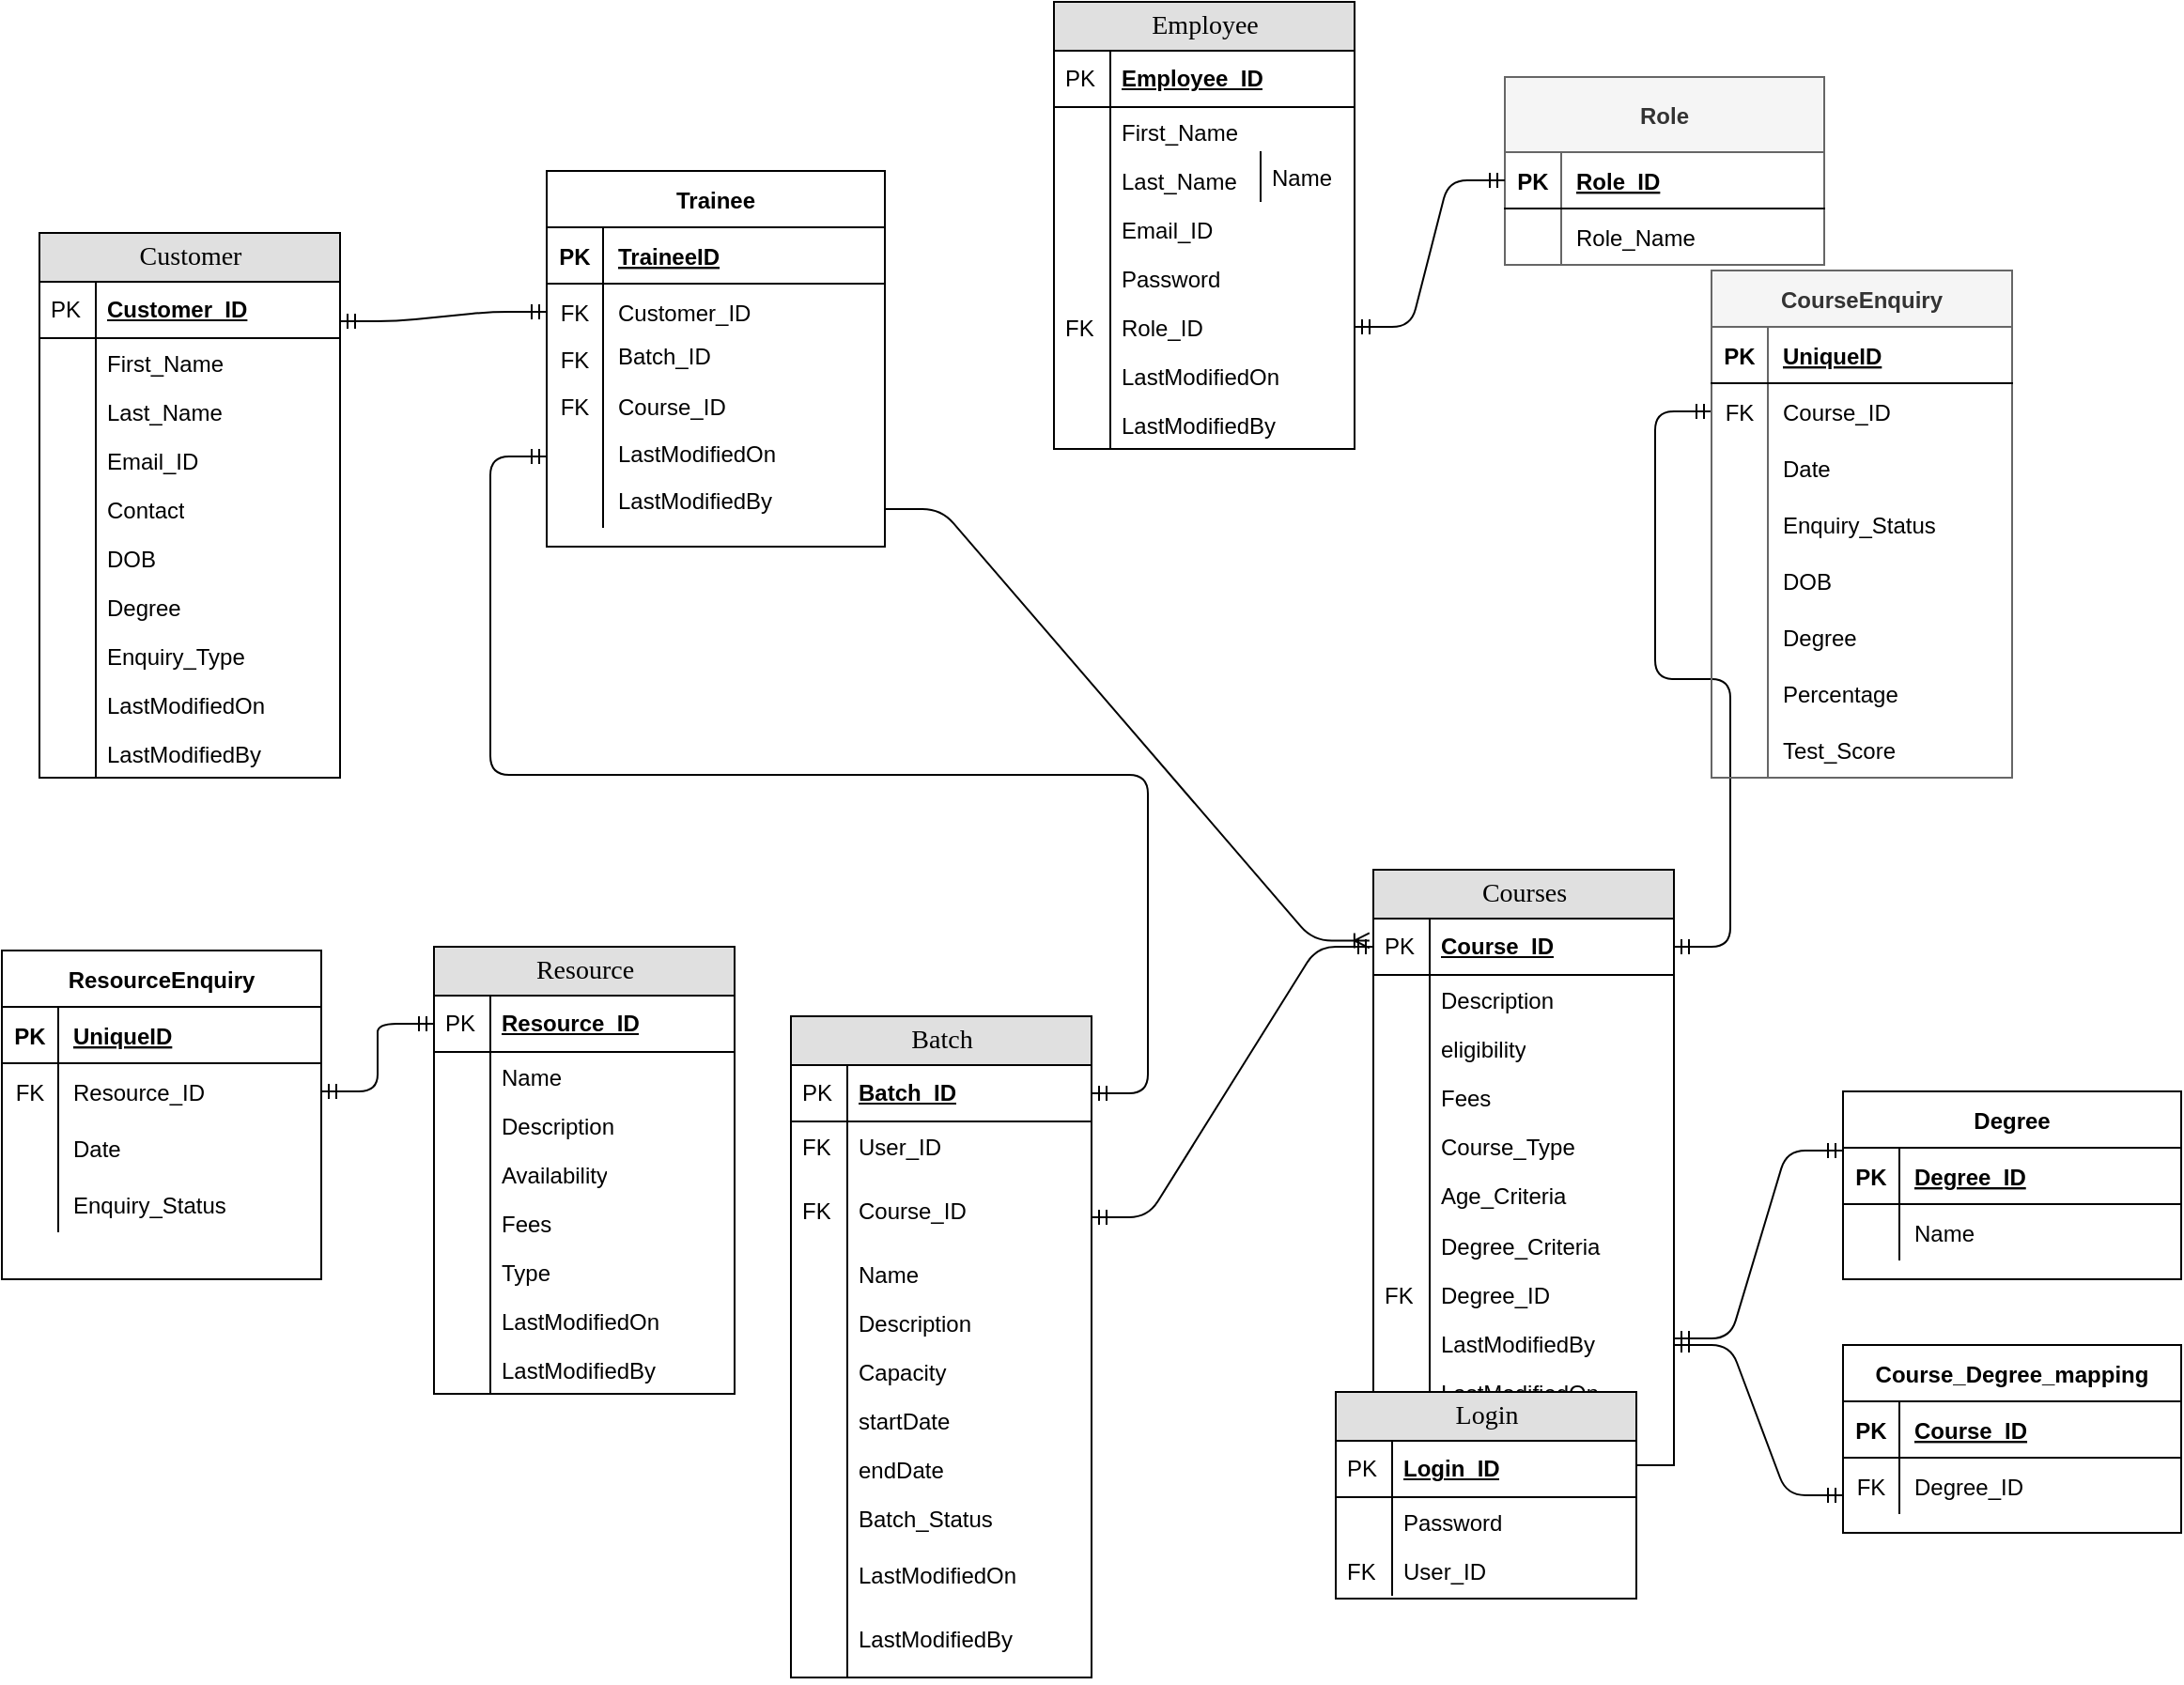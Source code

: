 <mxfile version="13.6.9" type="github">
  <diagram name="Page-1" id="a7904f86-f2b4-8e86-fa97-74104820619b">
    <mxGraphModel dx="1108" dy="-400" grid="1" gridSize="10" guides="1" tooltips="1" connect="1" arrows="1" fold="1" page="1" pageScale="1" pageWidth="1100" pageHeight="850" background="#ffffff" math="0" shadow="0">
      <root>
        <object label="" User_ID="" id="0">
          <mxCell />
        </object>
        <mxCell id="1" parent="0" />
        <mxCell id="P2VAkSyK0Y3UIFj5nsZD-35" value="Course_Degree_mapping" style="shape=table;startSize=30;container=1;collapsible=1;childLayout=tableLayout;fixedRows=1;rowLines=0;fontStyle=1;align=center;resizeLast=1;" vertex="1" parent="1">
          <mxGeometry x="1000" y="1715" width="180" height="100" as="geometry" />
        </mxCell>
        <mxCell id="P2VAkSyK0Y3UIFj5nsZD-36" value="" style="shape=partialRectangle;collapsible=0;dropTarget=0;pointerEvents=0;fillColor=none;top=0;left=0;bottom=1;right=0;points=[[0,0.5],[1,0.5]];portConstraint=eastwest;" vertex="1" parent="P2VAkSyK0Y3UIFj5nsZD-35">
          <mxGeometry y="30" width="180" height="30" as="geometry" />
        </mxCell>
        <mxCell id="P2VAkSyK0Y3UIFj5nsZD-37" value="PK" style="shape=partialRectangle;connectable=0;fillColor=none;top=0;left=0;bottom=0;right=0;fontStyle=1;overflow=hidden;" vertex="1" parent="P2VAkSyK0Y3UIFj5nsZD-36">
          <mxGeometry width="30" height="30" as="geometry" />
        </mxCell>
        <mxCell id="P2VAkSyK0Y3UIFj5nsZD-38" value="Course_ID" style="shape=partialRectangle;connectable=0;fillColor=none;top=0;left=0;bottom=0;right=0;align=left;spacingLeft=6;fontStyle=5;overflow=hidden;" vertex="1" parent="P2VAkSyK0Y3UIFj5nsZD-36">
          <mxGeometry x="30" width="150" height="30" as="geometry" />
        </mxCell>
        <mxCell id="P2VAkSyK0Y3UIFj5nsZD-39" value="" style="shape=partialRectangle;collapsible=0;dropTarget=0;pointerEvents=0;fillColor=none;top=0;left=0;bottom=0;right=0;points=[[0,0.5],[1,0.5]];portConstraint=eastwest;" vertex="1" parent="P2VAkSyK0Y3UIFj5nsZD-35">
          <mxGeometry y="60" width="180" height="30" as="geometry" />
        </mxCell>
        <mxCell id="P2VAkSyK0Y3UIFj5nsZD-40" value="FK" style="shape=partialRectangle;connectable=0;fillColor=none;top=0;left=0;bottom=0;right=0;editable=1;overflow=hidden;" vertex="1" parent="P2VAkSyK0Y3UIFj5nsZD-39">
          <mxGeometry width="30" height="30" as="geometry" />
        </mxCell>
        <mxCell id="P2VAkSyK0Y3UIFj5nsZD-41" value="Degree_ID" style="shape=partialRectangle;connectable=0;fillColor=none;top=0;left=0;bottom=0;right=0;align=left;spacingLeft=6;overflow=hidden;" vertex="1" parent="P2VAkSyK0Y3UIFj5nsZD-39">
          <mxGeometry x="30" width="150" height="30" as="geometry" />
        </mxCell>
        <mxCell id="P2VAkSyK0Y3UIFj5nsZD-21" value="Degree" style="shape=table;startSize=30;container=1;collapsible=1;childLayout=tableLayout;fixedRows=1;rowLines=0;fontStyle=1;align=center;resizeLast=1;" vertex="1" parent="1">
          <mxGeometry x="1000" y="1580" width="180" height="100" as="geometry" />
        </mxCell>
        <mxCell id="P2VAkSyK0Y3UIFj5nsZD-22" value="" style="shape=partialRectangle;collapsible=0;dropTarget=0;pointerEvents=0;fillColor=none;top=0;left=0;bottom=1;right=0;points=[[0,0.5],[1,0.5]];portConstraint=eastwest;" vertex="1" parent="P2VAkSyK0Y3UIFj5nsZD-21">
          <mxGeometry y="30" width="180" height="30" as="geometry" />
        </mxCell>
        <mxCell id="P2VAkSyK0Y3UIFj5nsZD-23" value="PK" style="shape=partialRectangle;connectable=0;fillColor=none;top=0;left=0;bottom=0;right=0;fontStyle=1;overflow=hidden;" vertex="1" parent="P2VAkSyK0Y3UIFj5nsZD-22">
          <mxGeometry width="30" height="30" as="geometry" />
        </mxCell>
        <mxCell id="P2VAkSyK0Y3UIFj5nsZD-24" value="Degree_ID" style="shape=partialRectangle;connectable=0;fillColor=none;top=0;left=0;bottom=0;right=0;align=left;spacingLeft=6;fontStyle=5;overflow=hidden;" vertex="1" parent="P2VAkSyK0Y3UIFj5nsZD-22">
          <mxGeometry x="30" width="150" height="30" as="geometry" />
        </mxCell>
        <mxCell id="P2VAkSyK0Y3UIFj5nsZD-25" value="" style="shape=partialRectangle;collapsible=0;dropTarget=0;pointerEvents=0;fillColor=none;top=0;left=0;bottom=0;right=0;points=[[0,0.5],[1,0.5]];portConstraint=eastwest;" vertex="1" parent="P2VAkSyK0Y3UIFj5nsZD-21">
          <mxGeometry y="60" width="180" height="30" as="geometry" />
        </mxCell>
        <mxCell id="P2VAkSyK0Y3UIFj5nsZD-26" value="" style="shape=partialRectangle;connectable=0;fillColor=none;top=0;left=0;bottom=0;right=0;editable=1;overflow=hidden;" vertex="1" parent="P2VAkSyK0Y3UIFj5nsZD-25">
          <mxGeometry width="30" height="30" as="geometry" />
        </mxCell>
        <mxCell id="P2VAkSyK0Y3UIFj5nsZD-27" value="Name" style="shape=partialRectangle;connectable=0;fillColor=none;top=0;left=0;bottom=0;right=0;align=left;spacingLeft=6;overflow=hidden;" vertex="1" parent="P2VAkSyK0Y3UIFj5nsZD-25">
          <mxGeometry x="30" width="150" height="30" as="geometry" />
        </mxCell>
        <mxCell id="JIeAzGqW571OH2q1wt4_-47" value="Resource" style="swimlane;html=1;fontStyle=0;childLayout=stackLayout;horizontal=1;startSize=26;fillColor=#e0e0e0;horizontalStack=0;resizeParent=1;resizeLast=0;collapsible=1;marginBottom=0;swimlaneFillColor=#ffffff;align=center;rounded=0;shadow=0;comic=0;labelBackgroundColor=none;strokeWidth=1;fontFamily=Verdana;fontSize=14" parent="1" vertex="1">
          <mxGeometry x="250" y="1503" width="160" height="238" as="geometry" />
        </mxCell>
        <mxCell id="JIeAzGqW571OH2q1wt4_-48" value="Resource_ID" style="shape=partialRectangle;top=0;left=0;right=0;bottom=1;html=1;align=left;verticalAlign=middle;fillColor=none;spacingLeft=34;spacingRight=4;whiteSpace=wrap;overflow=hidden;rotatable=0;points=[[0,0.5],[1,0.5]];portConstraint=eastwest;dropTarget=0;fontStyle=5;" parent="JIeAzGqW571OH2q1wt4_-47" vertex="1">
          <mxGeometry y="26" width="160" height="30" as="geometry" />
        </mxCell>
        <mxCell id="JIeAzGqW571OH2q1wt4_-49" value="PK" style="shape=partialRectangle;top=0;left=0;bottom=0;html=1;fillColor=none;align=left;verticalAlign=middle;spacingLeft=4;spacingRight=4;whiteSpace=wrap;overflow=hidden;rotatable=0;points=[];portConstraint=eastwest;part=1;" parent="JIeAzGqW571OH2q1wt4_-48" vertex="1" connectable="0">
          <mxGeometry width="30" height="30" as="geometry" />
        </mxCell>
        <mxCell id="JIeAzGqW571OH2q1wt4_-50" value="Name" style="shape=partialRectangle;top=0;left=0;right=0;bottom=0;html=1;align=left;verticalAlign=top;fillColor=none;spacingLeft=34;spacingRight=4;whiteSpace=wrap;overflow=hidden;rotatable=0;points=[[0,0.5],[1,0.5]];portConstraint=eastwest;dropTarget=0;" parent="JIeAzGqW571OH2q1wt4_-47" vertex="1">
          <mxGeometry y="56" width="160" height="26" as="geometry" />
        </mxCell>
        <mxCell id="JIeAzGqW571OH2q1wt4_-51" value="" style="shape=partialRectangle;top=0;left=0;bottom=0;html=1;fillColor=none;align=left;verticalAlign=top;spacingLeft=4;spacingRight=4;whiteSpace=wrap;overflow=hidden;rotatable=0;points=[];portConstraint=eastwest;part=1;" parent="JIeAzGqW571OH2q1wt4_-50" vertex="1" connectable="0">
          <mxGeometry width="30" height="26" as="geometry" />
        </mxCell>
        <mxCell id="JIeAzGqW571OH2q1wt4_-52" value="Description" style="shape=partialRectangle;top=0;left=0;right=0;bottom=0;html=1;align=left;verticalAlign=top;fillColor=none;spacingLeft=34;spacingRight=4;whiteSpace=wrap;overflow=hidden;rotatable=0;points=[[0,0.5],[1,0.5]];portConstraint=eastwest;dropTarget=0;" parent="JIeAzGqW571OH2q1wt4_-47" vertex="1">
          <mxGeometry y="82" width="160" height="26" as="geometry" />
        </mxCell>
        <mxCell id="JIeAzGqW571OH2q1wt4_-53" value="" style="shape=partialRectangle;top=0;left=0;bottom=0;html=1;fillColor=none;align=left;verticalAlign=top;spacingLeft=4;spacingRight=4;whiteSpace=wrap;overflow=hidden;rotatable=0;points=[];portConstraint=eastwest;part=1;" parent="JIeAzGqW571OH2q1wt4_-52" vertex="1" connectable="0">
          <mxGeometry width="30" height="26" as="geometry" />
        </mxCell>
        <mxCell id="JIeAzGqW571OH2q1wt4_-54" value="Availability" style="shape=partialRectangle;top=0;left=0;right=0;bottom=0;html=1;align=left;verticalAlign=top;fillColor=none;spacingLeft=34;spacingRight=4;whiteSpace=wrap;overflow=hidden;rotatable=0;points=[[0,0.5],[1,0.5]];portConstraint=eastwest;dropTarget=0;" parent="JIeAzGqW571OH2q1wt4_-47" vertex="1">
          <mxGeometry y="108" width="160" height="26" as="geometry" />
        </mxCell>
        <mxCell id="JIeAzGqW571OH2q1wt4_-55" value="" style="shape=partialRectangle;top=0;left=0;bottom=0;html=1;fillColor=none;align=left;verticalAlign=top;spacingLeft=4;spacingRight=4;whiteSpace=wrap;overflow=hidden;rotatable=0;points=[];portConstraint=eastwest;part=1;" parent="JIeAzGqW571OH2q1wt4_-54" vertex="1" connectable="0">
          <mxGeometry width="30" height="26" as="geometry" />
        </mxCell>
        <mxCell id="JIeAzGqW571OH2q1wt4_-56" value="Fees" style="shape=partialRectangle;top=0;left=0;right=0;bottom=0;html=1;align=left;verticalAlign=top;fillColor=none;spacingLeft=34;spacingRight=4;whiteSpace=wrap;overflow=hidden;rotatable=0;points=[[0,0.5],[1,0.5]];portConstraint=eastwest;dropTarget=0;" parent="JIeAzGqW571OH2q1wt4_-47" vertex="1">
          <mxGeometry y="134" width="160" height="26" as="geometry" />
        </mxCell>
        <mxCell id="JIeAzGqW571OH2q1wt4_-57" value="" style="shape=partialRectangle;top=0;left=0;bottom=0;html=1;fillColor=none;align=left;verticalAlign=top;spacingLeft=4;spacingRight=4;whiteSpace=wrap;overflow=hidden;rotatable=0;points=[];portConstraint=eastwest;part=1;" parent="JIeAzGqW571OH2q1wt4_-56" vertex="1" connectable="0">
          <mxGeometry width="30" height="26" as="geometry" />
        </mxCell>
        <mxCell id="P2VAkSyK0Y3UIFj5nsZD-50" value="Type" style="shape=partialRectangle;top=0;left=0;right=0;bottom=0;html=1;align=left;verticalAlign=top;fillColor=none;spacingLeft=34;spacingRight=4;whiteSpace=wrap;overflow=hidden;rotatable=0;points=[[0,0.5],[1,0.5]];portConstraint=eastwest;dropTarget=0;" vertex="1" parent="JIeAzGqW571OH2q1wt4_-47">
          <mxGeometry y="160" width="160" height="26" as="geometry" />
        </mxCell>
        <mxCell id="P2VAkSyK0Y3UIFj5nsZD-51" value="" style="shape=partialRectangle;top=0;left=0;bottom=0;html=1;fillColor=none;align=left;verticalAlign=top;spacingLeft=4;spacingRight=4;whiteSpace=wrap;overflow=hidden;rotatable=0;points=[];portConstraint=eastwest;part=1;" vertex="1" connectable="0" parent="P2VAkSyK0Y3UIFj5nsZD-50">
          <mxGeometry width="30" height="26" as="geometry" />
        </mxCell>
        <mxCell id="JIeAzGqW571OH2q1wt4_-58" value="&lt;span&gt;LastModifiedOn&lt;/span&gt;" style="shape=partialRectangle;top=0;left=0;right=0;bottom=0;html=1;align=left;verticalAlign=top;fillColor=none;spacingLeft=34;spacingRight=4;whiteSpace=wrap;overflow=hidden;rotatable=0;points=[[0,0.5],[1,0.5]];portConstraint=eastwest;dropTarget=0;" parent="JIeAzGqW571OH2q1wt4_-47" vertex="1">
          <mxGeometry y="186" width="160" height="26" as="geometry" />
        </mxCell>
        <mxCell id="JIeAzGqW571OH2q1wt4_-59" value="" style="shape=partialRectangle;top=0;left=0;bottom=0;html=1;fillColor=none;align=left;verticalAlign=top;spacingLeft=4;spacingRight=4;whiteSpace=wrap;overflow=hidden;rotatable=0;points=[];portConstraint=eastwest;part=1;" parent="JIeAzGqW571OH2q1wt4_-58" vertex="1" connectable="0">
          <mxGeometry width="30" height="26" as="geometry" />
        </mxCell>
        <mxCell id="JIeAzGqW571OH2q1wt4_-60" value="&lt;span&gt;LastModifiedBy&lt;/span&gt;" style="shape=partialRectangle;top=0;left=0;right=0;bottom=0;html=1;align=left;verticalAlign=top;fillColor=none;spacingLeft=34;spacingRight=4;whiteSpace=wrap;overflow=hidden;rotatable=0;points=[[0,0.5],[1,0.5]];portConstraint=eastwest;dropTarget=0;" parent="JIeAzGqW571OH2q1wt4_-47" vertex="1">
          <mxGeometry y="212" width="160" height="26" as="geometry" />
        </mxCell>
        <mxCell id="JIeAzGqW571OH2q1wt4_-61" value="" style="shape=partialRectangle;top=0;left=0;bottom=0;html=1;fillColor=none;align=left;verticalAlign=top;spacingLeft=4;spacingRight=4;whiteSpace=wrap;overflow=hidden;rotatable=0;points=[];portConstraint=eastwest;part=1;" parent="JIeAzGqW571OH2q1wt4_-60" vertex="1" connectable="0">
          <mxGeometry width="30" height="26" as="geometry" />
        </mxCell>
        <mxCell id="JIeAzGqW571OH2q1wt4_-62" value="Batch" style="swimlane;html=1;fontStyle=0;childLayout=stackLayout;horizontal=1;startSize=26;fillColor=#e0e0e0;horizontalStack=0;resizeParent=1;resizeLast=0;collapsible=1;marginBottom=0;swimlaneFillColor=#ffffff;align=center;rounded=0;shadow=0;comic=0;labelBackgroundColor=none;strokeWidth=1;fontFamily=Verdana;fontSize=14" parent="1" vertex="1">
          <mxGeometry x="440" y="1540" width="160" height="352" as="geometry" />
        </mxCell>
        <mxCell id="JIeAzGqW571OH2q1wt4_-63" value="Batch_ID" style="shape=partialRectangle;top=0;left=0;right=0;bottom=1;html=1;align=left;verticalAlign=middle;fillColor=none;spacingLeft=34;spacingRight=4;whiteSpace=wrap;overflow=hidden;rotatable=0;points=[[0,0.5],[1,0.5]];portConstraint=eastwest;dropTarget=0;fontStyle=5;" parent="JIeAzGqW571OH2q1wt4_-62" vertex="1">
          <mxGeometry y="26" width="160" height="30" as="geometry" />
        </mxCell>
        <mxCell id="JIeAzGqW571OH2q1wt4_-64" value="PK" style="shape=partialRectangle;top=0;left=0;bottom=0;html=1;fillColor=none;align=left;verticalAlign=middle;spacingLeft=4;spacingRight=4;whiteSpace=wrap;overflow=hidden;rotatable=0;points=[];portConstraint=eastwest;part=1;" parent="JIeAzGqW571OH2q1wt4_-63" vertex="1" connectable="0">
          <mxGeometry width="30" height="30" as="geometry" />
        </mxCell>
        <mxCell id="P2VAkSyK0Y3UIFj5nsZD-52" value="User_ID&lt;br&gt;" style="shape=partialRectangle;top=0;left=0;right=0;bottom=0;html=1;align=left;verticalAlign=top;fillColor=none;spacingLeft=34;spacingRight=4;whiteSpace=wrap;overflow=hidden;rotatable=0;points=[[0,0.5],[1,0.5]];portConstraint=eastwest;dropTarget=0;" vertex="1" parent="JIeAzGqW571OH2q1wt4_-62">
          <mxGeometry y="56" width="160" height="34" as="geometry" />
        </mxCell>
        <mxCell id="P2VAkSyK0Y3UIFj5nsZD-53" value="FK" style="shape=partialRectangle;top=0;left=0;bottom=0;html=1;fillColor=none;align=left;verticalAlign=top;spacingLeft=4;spacingRight=4;whiteSpace=wrap;overflow=hidden;rotatable=0;points=[];portConstraint=eastwest;part=1;" vertex="1" connectable="0" parent="P2VAkSyK0Y3UIFj5nsZD-52">
          <mxGeometry width="30" height="34.0" as="geometry" />
        </mxCell>
        <mxCell id="JIeAzGqW571OH2q1wt4_-75" value="Course_ID&lt;br&gt;&lt;br&gt;" style="shape=partialRectangle;top=0;left=0;right=0;bottom=0;html=1;align=left;verticalAlign=top;fillColor=none;spacingLeft=34;spacingRight=4;whiteSpace=wrap;overflow=hidden;rotatable=0;points=[[0,0.5],[1,0.5]];portConstraint=eastwest;dropTarget=0;" parent="JIeAzGqW571OH2q1wt4_-62" vertex="1">
          <mxGeometry y="90" width="160" height="34" as="geometry" />
        </mxCell>
        <mxCell id="JIeAzGqW571OH2q1wt4_-76" value="FK" style="shape=partialRectangle;top=0;left=0;bottom=0;html=1;fillColor=none;align=left;verticalAlign=top;spacingLeft=4;spacingRight=4;whiteSpace=wrap;overflow=hidden;rotatable=0;points=[];portConstraint=eastwest;part=1;" parent="JIeAzGqW571OH2q1wt4_-75" vertex="1" connectable="0">
          <mxGeometry width="30" height="34.0" as="geometry" />
        </mxCell>
        <mxCell id="JIeAzGqW571OH2q1wt4_-65" value="Name" style="shape=partialRectangle;top=0;left=0;right=0;bottom=0;html=1;align=left;verticalAlign=top;fillColor=none;spacingLeft=34;spacingRight=4;whiteSpace=wrap;overflow=hidden;rotatable=0;points=[[0,0.5],[1,0.5]];portConstraint=eastwest;dropTarget=0;" parent="JIeAzGqW571OH2q1wt4_-62" vertex="1">
          <mxGeometry y="124" width="160" height="26" as="geometry" />
        </mxCell>
        <mxCell id="JIeAzGqW571OH2q1wt4_-66" value="" style="shape=partialRectangle;top=0;left=0;bottom=0;html=1;fillColor=none;align=left;verticalAlign=top;spacingLeft=4;spacingRight=4;whiteSpace=wrap;overflow=hidden;rotatable=0;points=[];portConstraint=eastwest;part=1;" parent="JIeAzGqW571OH2q1wt4_-65" vertex="1" connectable="0">
          <mxGeometry width="30" height="26" as="geometry" />
        </mxCell>
        <mxCell id="JIeAzGqW571OH2q1wt4_-67" value="Description" style="shape=partialRectangle;top=0;left=0;right=0;bottom=0;html=1;align=left;verticalAlign=top;fillColor=none;spacingLeft=34;spacingRight=4;whiteSpace=wrap;overflow=hidden;rotatable=0;points=[[0,0.5],[1,0.5]];portConstraint=eastwest;dropTarget=0;" parent="JIeAzGqW571OH2q1wt4_-62" vertex="1">
          <mxGeometry y="150" width="160" height="26" as="geometry" />
        </mxCell>
        <mxCell id="JIeAzGqW571OH2q1wt4_-68" value="" style="shape=partialRectangle;top=0;left=0;bottom=0;html=1;fillColor=none;align=left;verticalAlign=top;spacingLeft=4;spacingRight=4;whiteSpace=wrap;overflow=hidden;rotatable=0;points=[];portConstraint=eastwest;part=1;" parent="JIeAzGqW571OH2q1wt4_-67" vertex="1" connectable="0">
          <mxGeometry width="30" height="26" as="geometry" />
        </mxCell>
        <mxCell id="JIeAzGqW571OH2q1wt4_-69" value="Capacity" style="shape=partialRectangle;top=0;left=0;right=0;bottom=0;html=1;align=left;verticalAlign=top;fillColor=none;spacingLeft=34;spacingRight=4;whiteSpace=wrap;overflow=hidden;rotatable=0;points=[[0,0.5],[1,0.5]];portConstraint=eastwest;dropTarget=0;" parent="JIeAzGqW571OH2q1wt4_-62" vertex="1">
          <mxGeometry y="176" width="160" height="26" as="geometry" />
        </mxCell>
        <mxCell id="JIeAzGqW571OH2q1wt4_-70" value="" style="shape=partialRectangle;top=0;left=0;bottom=0;html=1;fillColor=none;align=left;verticalAlign=top;spacingLeft=4;spacingRight=4;whiteSpace=wrap;overflow=hidden;rotatable=0;points=[];portConstraint=eastwest;part=1;" parent="JIeAzGqW571OH2q1wt4_-69" vertex="1" connectable="0">
          <mxGeometry width="30" height="26" as="geometry" />
        </mxCell>
        <mxCell id="JIeAzGqW571OH2q1wt4_-71" value="startDate" style="shape=partialRectangle;top=0;left=0;right=0;bottom=0;html=1;align=left;verticalAlign=top;fillColor=none;spacingLeft=34;spacingRight=4;whiteSpace=wrap;overflow=hidden;rotatable=0;points=[[0,0.5],[1,0.5]];portConstraint=eastwest;dropTarget=0;" parent="JIeAzGqW571OH2q1wt4_-62" vertex="1">
          <mxGeometry y="202" width="160" height="26" as="geometry" />
        </mxCell>
        <mxCell id="JIeAzGqW571OH2q1wt4_-72" value="" style="shape=partialRectangle;top=0;left=0;bottom=0;html=1;fillColor=none;align=left;verticalAlign=top;spacingLeft=4;spacingRight=4;whiteSpace=wrap;overflow=hidden;rotatable=0;points=[];portConstraint=eastwest;part=1;" parent="JIeAzGqW571OH2q1wt4_-71" vertex="1" connectable="0">
          <mxGeometry width="30" height="26" as="geometry" />
        </mxCell>
        <mxCell id="JIeAzGqW571OH2q1wt4_-73" value="endDate" style="shape=partialRectangle;top=0;left=0;right=0;bottom=0;html=1;align=left;verticalAlign=top;fillColor=none;spacingLeft=34;spacingRight=4;whiteSpace=wrap;overflow=hidden;rotatable=0;points=[[0,0.5],[1,0.5]];portConstraint=eastwest;dropTarget=0;" parent="JIeAzGqW571OH2q1wt4_-62" vertex="1">
          <mxGeometry y="228" width="160" height="26" as="geometry" />
        </mxCell>
        <mxCell id="JIeAzGqW571OH2q1wt4_-74" value="" style="shape=partialRectangle;top=0;left=0;bottom=0;html=1;fillColor=none;align=left;verticalAlign=top;spacingLeft=4;spacingRight=4;whiteSpace=wrap;overflow=hidden;rotatable=0;points=[];portConstraint=eastwest;part=1;" parent="JIeAzGqW571OH2q1wt4_-73" vertex="1" connectable="0">
          <mxGeometry width="30" height="26" as="geometry" />
        </mxCell>
        <mxCell id="LStXOrYp3k66wKB_wP7F-22" value="Batch_Status" style="shape=partialRectangle;top=0;left=0;right=0;bottom=0;html=1;align=left;verticalAlign=top;fillColor=none;spacingLeft=34;spacingRight=4;whiteSpace=wrap;overflow=hidden;rotatable=0;points=[[0,0.5],[1,0.5]];portConstraint=eastwest;dropTarget=0;" parent="JIeAzGqW571OH2q1wt4_-62" vertex="1">
          <mxGeometry y="254" width="160" height="30" as="geometry" />
        </mxCell>
        <mxCell id="LStXOrYp3k66wKB_wP7F-23" value="" style="shape=partialRectangle;top=0;left=0;bottom=0;html=1;fillColor=none;align=left;verticalAlign=top;spacingLeft=4;spacingRight=4;whiteSpace=wrap;overflow=hidden;rotatable=0;points=[];portConstraint=eastwest;part=1;" parent="LStXOrYp3k66wKB_wP7F-22" vertex="1" connectable="0">
          <mxGeometry width="30" height="30.0" as="geometry" />
        </mxCell>
        <mxCell id="LgpwEt9V1KsOiv0fOZc2-42" value="LastModifiedOn" style="shape=partialRectangle;top=0;left=0;right=0;bottom=0;html=1;align=left;verticalAlign=top;fillColor=none;spacingLeft=34;spacingRight=4;whiteSpace=wrap;overflow=hidden;rotatable=0;points=[[0,0.5],[1,0.5]];portConstraint=eastwest;dropTarget=0;" parent="JIeAzGqW571OH2q1wt4_-62" vertex="1">
          <mxGeometry y="284" width="160" height="34" as="geometry" />
        </mxCell>
        <mxCell id="LgpwEt9V1KsOiv0fOZc2-43" value="" style="shape=partialRectangle;top=0;left=0;bottom=0;html=1;fillColor=none;align=left;verticalAlign=top;spacingLeft=4;spacingRight=4;whiteSpace=wrap;overflow=hidden;rotatable=0;points=[];portConstraint=eastwest;part=1;" parent="LgpwEt9V1KsOiv0fOZc2-42" vertex="1" connectable="0">
          <mxGeometry width="30" height="34.0" as="geometry" />
        </mxCell>
        <mxCell id="LgpwEt9V1KsOiv0fOZc2-44" value="&lt;span&gt;LastModifiedBy&lt;/span&gt;" style="shape=partialRectangle;top=0;left=0;right=0;bottom=0;html=1;align=left;verticalAlign=top;fillColor=none;spacingLeft=34;spacingRight=4;whiteSpace=wrap;overflow=hidden;rotatable=0;points=[[0,0.5],[1,0.5]];portConstraint=eastwest;dropTarget=0;" parent="JIeAzGqW571OH2q1wt4_-62" vertex="1">
          <mxGeometry y="318" width="160" height="34" as="geometry" />
        </mxCell>
        <mxCell id="LgpwEt9V1KsOiv0fOZc2-45" value="" style="shape=partialRectangle;top=0;left=0;bottom=0;html=1;fillColor=none;align=left;verticalAlign=top;spacingLeft=4;spacingRight=4;whiteSpace=wrap;overflow=hidden;rotatable=0;points=[];portConstraint=eastwest;part=1;" parent="LgpwEt9V1KsOiv0fOZc2-44" vertex="1" connectable="0">
          <mxGeometry width="30" height="34.0" as="geometry" />
        </mxCell>
        <mxCell id="JIeAzGqW571OH2q1wt4_-17" value="Courses" style="swimlane;html=1;fontStyle=0;childLayout=stackLayout;horizontal=1;startSize=26;fillColor=#e0e0e0;horizontalStack=0;resizeParent=1;resizeLast=0;collapsible=1;marginBottom=0;swimlaneFillColor=#ffffff;align=center;rounded=0;shadow=0;comic=0;labelBackgroundColor=none;strokeWidth=1;fontFamily=Verdana;fontSize=14" parent="1" vertex="1">
          <mxGeometry x="750" y="1462" width="160" height="317" as="geometry" />
        </mxCell>
        <mxCell id="JIeAzGqW571OH2q1wt4_-18" value="Course_ID" style="shape=partialRectangle;top=0;left=0;right=0;bottom=1;html=1;align=left;verticalAlign=middle;fillColor=none;spacingLeft=34;spacingRight=4;whiteSpace=wrap;overflow=hidden;rotatable=0;points=[[0,0.5],[1,0.5]];portConstraint=eastwest;dropTarget=0;fontStyle=5;" parent="JIeAzGqW571OH2q1wt4_-17" vertex="1">
          <mxGeometry y="26" width="160" height="30" as="geometry" />
        </mxCell>
        <mxCell id="JIeAzGqW571OH2q1wt4_-19" value="PK" style="shape=partialRectangle;top=0;left=0;bottom=0;html=1;fillColor=none;align=left;verticalAlign=middle;spacingLeft=4;spacingRight=4;whiteSpace=wrap;overflow=hidden;rotatable=0;points=[];portConstraint=eastwest;part=1;" parent="JIeAzGqW571OH2q1wt4_-18" vertex="1" connectable="0">
          <mxGeometry width="30" height="30" as="geometry" />
        </mxCell>
        <mxCell id="JIeAzGqW571OH2q1wt4_-22" value="Description" style="shape=partialRectangle;top=0;left=0;right=0;bottom=0;html=1;align=left;verticalAlign=top;fillColor=none;spacingLeft=34;spacingRight=4;whiteSpace=wrap;overflow=hidden;rotatable=0;points=[[0,0.5],[1,0.5]];portConstraint=eastwest;dropTarget=0;" parent="JIeAzGqW571OH2q1wt4_-17" vertex="1">
          <mxGeometry y="56" width="160" height="26" as="geometry" />
        </mxCell>
        <mxCell id="JIeAzGqW571OH2q1wt4_-23" value="" style="shape=partialRectangle;top=0;left=0;bottom=0;html=1;fillColor=none;align=left;verticalAlign=top;spacingLeft=4;spacingRight=4;whiteSpace=wrap;overflow=hidden;rotatable=0;points=[];portConstraint=eastwest;part=1;" parent="JIeAzGqW571OH2q1wt4_-22" vertex="1" connectable="0">
          <mxGeometry width="30" height="26" as="geometry" />
        </mxCell>
        <mxCell id="JIeAzGqW571OH2q1wt4_-24" value="eligibility" style="shape=partialRectangle;top=0;left=0;right=0;bottom=0;html=1;align=left;verticalAlign=top;fillColor=none;spacingLeft=34;spacingRight=4;whiteSpace=wrap;overflow=hidden;rotatable=0;points=[[0,0.5],[1,0.5]];portConstraint=eastwest;dropTarget=0;" parent="JIeAzGqW571OH2q1wt4_-17" vertex="1">
          <mxGeometry y="82" width="160" height="26" as="geometry" />
        </mxCell>
        <mxCell id="JIeAzGqW571OH2q1wt4_-25" value="" style="shape=partialRectangle;top=0;left=0;bottom=0;html=1;fillColor=none;align=left;verticalAlign=top;spacingLeft=4;spacingRight=4;whiteSpace=wrap;overflow=hidden;rotatable=0;points=[];portConstraint=eastwest;part=1;" parent="JIeAzGqW571OH2q1wt4_-24" vertex="1" connectable="0">
          <mxGeometry width="30" height="26" as="geometry" />
        </mxCell>
        <mxCell id="JIeAzGqW571OH2q1wt4_-26" value="Fees" style="shape=partialRectangle;top=0;left=0;right=0;bottom=0;html=1;align=left;verticalAlign=top;fillColor=none;spacingLeft=34;spacingRight=4;whiteSpace=wrap;overflow=hidden;rotatable=0;points=[[0,0.5],[1,0.5]];portConstraint=eastwest;dropTarget=0;" parent="JIeAzGqW571OH2q1wt4_-17" vertex="1">
          <mxGeometry y="108" width="160" height="26" as="geometry" />
        </mxCell>
        <mxCell id="JIeAzGqW571OH2q1wt4_-27" value="" style="shape=partialRectangle;top=0;left=0;bottom=0;html=1;fillColor=none;align=left;verticalAlign=top;spacingLeft=4;spacingRight=4;whiteSpace=wrap;overflow=hidden;rotatable=0;points=[];portConstraint=eastwest;part=1;" parent="JIeAzGqW571OH2q1wt4_-26" vertex="1" connectable="0">
          <mxGeometry width="30" height="26" as="geometry" />
        </mxCell>
        <mxCell id="JIeAzGqW571OH2q1wt4_-28" value="Course_Type" style="shape=partialRectangle;top=0;left=0;right=0;bottom=0;html=1;align=left;verticalAlign=top;fillColor=none;spacingLeft=34;spacingRight=4;whiteSpace=wrap;overflow=hidden;rotatable=0;points=[[0,0.5],[1,0.5]];portConstraint=eastwest;dropTarget=0;" parent="JIeAzGqW571OH2q1wt4_-17" vertex="1">
          <mxGeometry y="134" width="160" height="26" as="geometry" />
        </mxCell>
        <mxCell id="JIeAzGqW571OH2q1wt4_-29" value="" style="shape=partialRectangle;top=0;left=0;bottom=0;html=1;fillColor=none;align=left;verticalAlign=top;spacingLeft=4;spacingRight=4;whiteSpace=wrap;overflow=hidden;rotatable=0;points=[];portConstraint=eastwest;part=1;" parent="JIeAzGqW571OH2q1wt4_-28" vertex="1" connectable="0">
          <mxGeometry width="30" height="26" as="geometry" />
        </mxCell>
        <mxCell id="P2VAkSyK0Y3UIFj5nsZD-15" value="Age_Criteria" style="shape=partialRectangle;top=0;left=0;right=0;bottom=0;html=1;align=left;verticalAlign=top;fillColor=none;spacingLeft=34;spacingRight=4;whiteSpace=wrap;overflow=hidden;rotatable=0;points=[[0,0.5],[1,0.5]];portConstraint=eastwest;dropTarget=0;" vertex="1" parent="JIeAzGqW571OH2q1wt4_-17">
          <mxGeometry y="160" width="160" height="27" as="geometry" />
        </mxCell>
        <mxCell id="P2VAkSyK0Y3UIFj5nsZD-16" value="" style="shape=partialRectangle;top=0;left=0;bottom=0;html=1;fillColor=none;align=left;verticalAlign=top;spacingLeft=4;spacingRight=4;whiteSpace=wrap;overflow=hidden;rotatable=0;points=[];portConstraint=eastwest;part=1;" vertex="1" connectable="0" parent="P2VAkSyK0Y3UIFj5nsZD-15">
          <mxGeometry width="30" height="26" as="geometry" />
        </mxCell>
        <mxCell id="P2VAkSyK0Y3UIFj5nsZD-17" value="Degree_Criteria" style="shape=partialRectangle;top=0;left=0;right=0;bottom=0;html=1;align=left;verticalAlign=top;fillColor=none;spacingLeft=34;spacingRight=4;whiteSpace=wrap;overflow=hidden;rotatable=0;points=[[0,0.5],[1,0.5]];portConstraint=eastwest;dropTarget=0;" vertex="1" parent="JIeAzGqW571OH2q1wt4_-17">
          <mxGeometry y="187" width="160" height="26" as="geometry" />
        </mxCell>
        <mxCell id="P2VAkSyK0Y3UIFj5nsZD-18" value="" style="shape=partialRectangle;top=0;left=0;bottom=0;html=1;fillColor=none;align=left;verticalAlign=top;spacingLeft=4;spacingRight=4;whiteSpace=wrap;overflow=hidden;rotatable=0;points=[];portConstraint=eastwest;part=1;" vertex="1" connectable="0" parent="P2VAkSyK0Y3UIFj5nsZD-17">
          <mxGeometry width="30" height="26" as="geometry" />
        </mxCell>
        <mxCell id="P2VAkSyK0Y3UIFj5nsZD-49" value="" style="edgeStyle=entityRelationEdgeStyle;fontSize=12;html=1;endArrow=ERmandOne;startArrow=ERmandOne;" edge="1" parent="JIeAzGqW571OH2q1wt4_-17">
          <mxGeometry width="100" height="100" relative="1" as="geometry">
            <mxPoint x="160" y="249.5" as="sourcePoint" />
            <mxPoint x="250" y="149.5" as="targetPoint" />
          </mxGeometry>
        </mxCell>
        <mxCell id="P2VAkSyK0Y3UIFj5nsZD-19" value="Degree_ID" style="shape=partialRectangle;top=0;left=0;right=0;bottom=0;html=1;align=left;verticalAlign=top;fillColor=none;spacingLeft=34;spacingRight=4;whiteSpace=wrap;overflow=hidden;rotatable=0;points=[[0,0.5],[1,0.5]];portConstraint=eastwest;dropTarget=0;" vertex="1" parent="JIeAzGqW571OH2q1wt4_-17">
          <mxGeometry y="213" width="160" height="26" as="geometry" />
        </mxCell>
        <mxCell id="P2VAkSyK0Y3UIFj5nsZD-20" value="FK" style="shape=partialRectangle;top=0;left=0;bottom=0;html=1;fillColor=none;align=left;verticalAlign=top;spacingLeft=4;spacingRight=4;whiteSpace=wrap;overflow=hidden;rotatable=0;points=[];portConstraint=eastwest;part=1;" vertex="1" connectable="0" parent="P2VAkSyK0Y3UIFj5nsZD-19">
          <mxGeometry width="30" height="26" as="geometry" />
        </mxCell>
        <mxCell id="LgpwEt9V1KsOiv0fOZc2-17" value="&lt;span&gt;LastModifiedBy&lt;/span&gt;" style="shape=partialRectangle;top=0;left=0;right=0;bottom=0;html=1;align=left;verticalAlign=top;fillColor=none;spacingLeft=34;spacingRight=4;whiteSpace=wrap;overflow=hidden;rotatable=0;points=[[0,0.5],[1,0.5]];portConstraint=eastwest;dropTarget=0;" parent="JIeAzGqW571OH2q1wt4_-17" vertex="1">
          <mxGeometry y="239" width="160" height="26" as="geometry" />
        </mxCell>
        <mxCell id="LgpwEt9V1KsOiv0fOZc2-18" value="" style="shape=partialRectangle;top=0;left=0;bottom=0;html=1;fillColor=none;align=left;verticalAlign=top;spacingLeft=4;spacingRight=4;whiteSpace=wrap;overflow=hidden;rotatable=0;points=[];portConstraint=eastwest;part=1;" parent="LgpwEt9V1KsOiv0fOZc2-17" vertex="1" connectable="0">
          <mxGeometry width="30" height="26" as="geometry" />
        </mxCell>
        <mxCell id="JIeAzGqW571OH2q1wt4_-30" value="&lt;span&gt;LastModifiedOn&lt;/span&gt;" style="shape=partialRectangle;top=0;left=0;right=0;bottom=0;html=1;align=left;verticalAlign=top;fillColor=none;spacingLeft=34;spacingRight=4;whiteSpace=wrap;overflow=hidden;rotatable=0;points=[[0,0.5],[1,0.5]];portConstraint=eastwest;dropTarget=0;" parent="JIeAzGqW571OH2q1wt4_-17" vertex="1">
          <mxGeometry y="265" width="160" height="26" as="geometry" />
        </mxCell>
        <mxCell id="JIeAzGqW571OH2q1wt4_-31" value="" style="shape=partialRectangle;top=0;left=0;bottom=0;html=1;fillColor=none;align=left;verticalAlign=top;spacingLeft=4;spacingRight=4;whiteSpace=wrap;overflow=hidden;rotatable=0;points=[];portConstraint=eastwest;part=1;" parent="JIeAzGqW571OH2q1wt4_-30" vertex="1" connectable="0">
          <mxGeometry width="30" height="26" as="geometry" />
        </mxCell>
        <mxCell id="JvZk2jgcYDgOZRercC7L-44" value="Role" style="shape=table;startSize=40;container=1;collapsible=1;childLayout=tableLayout;fixedRows=1;rowLines=0;fontStyle=1;align=center;resizeLast=1;fillColor=#f5f5f5;strokeColor=#666666;fontColor=#333333;" parent="1" vertex="1">
          <mxGeometry x="820" y="1040" width="170" height="100" as="geometry" />
        </mxCell>
        <mxCell id="JvZk2jgcYDgOZRercC7L-45" value="" style="shape=partialRectangle;collapsible=0;dropTarget=0;pointerEvents=0;fillColor=none;top=0;left=0;bottom=1;right=0;points=[[0,0.5],[1,0.5]];portConstraint=eastwest;" parent="JvZk2jgcYDgOZRercC7L-44" vertex="1">
          <mxGeometry y="40" width="170" height="30" as="geometry" />
        </mxCell>
        <mxCell id="JvZk2jgcYDgOZRercC7L-46" value="PK" style="shape=partialRectangle;connectable=0;fillColor=none;top=0;left=0;bottom=0;right=0;fontStyle=1;overflow=hidden;" parent="JvZk2jgcYDgOZRercC7L-45" vertex="1">
          <mxGeometry width="30" height="30" as="geometry" />
        </mxCell>
        <mxCell id="JvZk2jgcYDgOZRercC7L-47" value="Role_ID" style="shape=partialRectangle;connectable=0;fillColor=none;top=0;left=0;bottom=0;right=0;align=left;spacingLeft=6;fontStyle=5;overflow=hidden;" parent="JvZk2jgcYDgOZRercC7L-45" vertex="1">
          <mxGeometry x="30" width="140" height="30" as="geometry" />
        </mxCell>
        <mxCell id="JvZk2jgcYDgOZRercC7L-48" value="" style="shape=partialRectangle;collapsible=0;dropTarget=0;pointerEvents=0;fillColor=none;top=0;left=0;bottom=0;right=0;points=[[0,0.5],[1,0.5]];portConstraint=eastwest;" parent="JvZk2jgcYDgOZRercC7L-44" vertex="1">
          <mxGeometry y="70" width="170" height="30" as="geometry" />
        </mxCell>
        <mxCell id="JvZk2jgcYDgOZRercC7L-49" value="" style="shape=partialRectangle;connectable=0;fillColor=none;top=0;left=0;bottom=0;right=0;editable=1;overflow=hidden;" parent="JvZk2jgcYDgOZRercC7L-48" vertex="1">
          <mxGeometry width="30" height="30" as="geometry" />
        </mxCell>
        <mxCell id="JvZk2jgcYDgOZRercC7L-50" value="Role_Name" style="shape=partialRectangle;connectable=0;fillColor=none;top=0;left=0;bottom=0;right=0;align=left;spacingLeft=6;overflow=hidden;" parent="JvZk2jgcYDgOZRercC7L-48" vertex="1">
          <mxGeometry x="30" width="140" height="30" as="geometry" />
        </mxCell>
        <mxCell id="QbshzU4DQmxqSAbO1JOp-19" value="Employee" style="swimlane;html=1;fontStyle=0;childLayout=stackLayout;horizontal=1;startSize=26;fillColor=#e0e0e0;horizontalStack=0;resizeParent=1;resizeLast=0;collapsible=1;marginBottom=0;swimlaneFillColor=#ffffff;align=center;rounded=0;shadow=0;comic=0;labelBackgroundColor=none;strokeWidth=1;fontFamily=Verdana;fontSize=14" parent="1" vertex="1">
          <mxGeometry x="580" y="1000" width="160" height="238" as="geometry" />
        </mxCell>
        <mxCell id="QbshzU4DQmxqSAbO1JOp-20" value="Employee_ID" style="shape=partialRectangle;top=0;left=0;right=0;bottom=1;html=1;align=left;verticalAlign=middle;fillColor=none;spacingLeft=34;spacingRight=4;whiteSpace=wrap;overflow=hidden;rotatable=0;points=[[0,0.5],[1,0.5]];portConstraint=eastwest;dropTarget=0;fontStyle=5;" parent="QbshzU4DQmxqSAbO1JOp-19" vertex="1">
          <mxGeometry y="26" width="160" height="30" as="geometry" />
        </mxCell>
        <mxCell id="QbshzU4DQmxqSAbO1JOp-21" value="PK" style="shape=partialRectangle;top=0;left=0;bottom=0;html=1;fillColor=none;align=left;verticalAlign=middle;spacingLeft=4;spacingRight=4;whiteSpace=wrap;overflow=hidden;rotatable=0;points=[];portConstraint=eastwest;part=1;" parent="QbshzU4DQmxqSAbO1JOp-20" vertex="1" connectable="0">
          <mxGeometry width="30" height="30" as="geometry" />
        </mxCell>
        <mxCell id="QbshzU4DQmxqSAbO1JOp-22" value="First_Name" style="shape=partialRectangle;top=0;left=0;right=0;bottom=0;html=1;align=left;verticalAlign=top;fillColor=none;spacingLeft=34;spacingRight=4;whiteSpace=wrap;overflow=hidden;rotatable=0;points=[[0,0.5],[1,0.5]];portConstraint=eastwest;dropTarget=0;" parent="QbshzU4DQmxqSAbO1JOp-19" vertex="1">
          <mxGeometry y="56" width="160" height="26" as="geometry" />
        </mxCell>
        <mxCell id="QbshzU4DQmxqSAbO1JOp-23" value="" style="shape=partialRectangle;top=0;left=0;bottom=0;html=1;fillColor=none;align=left;verticalAlign=top;spacingLeft=4;spacingRight=4;whiteSpace=wrap;overflow=hidden;rotatable=0;points=[];portConstraint=eastwest;part=1;" parent="QbshzU4DQmxqSAbO1JOp-22" vertex="1" connectable="0">
          <mxGeometry width="30" height="26" as="geometry" />
        </mxCell>
        <mxCell id="QbshzU4DQmxqSAbO1JOp-24" value="Last_Name" style="shape=partialRectangle;top=0;left=0;right=0;bottom=0;html=1;align=left;verticalAlign=top;fillColor=none;spacingLeft=34;spacingRight=4;whiteSpace=wrap;overflow=hidden;rotatable=0;points=[[0,0.5],[1,0.5]];portConstraint=eastwest;dropTarget=0;" parent="QbshzU4DQmxqSAbO1JOp-19" vertex="1">
          <mxGeometry y="82" width="160" height="26" as="geometry" />
        </mxCell>
        <mxCell id="QbshzU4DQmxqSAbO1JOp-25" value="" style="shape=partialRectangle;top=0;left=0;bottom=0;html=1;fillColor=none;align=left;verticalAlign=top;spacingLeft=4;spacingRight=4;whiteSpace=wrap;overflow=hidden;rotatable=0;points=[];portConstraint=eastwest;part=1;" parent="QbshzU4DQmxqSAbO1JOp-24" vertex="1" connectable="0">
          <mxGeometry width="30" height="26" as="geometry" />
        </mxCell>
        <mxCell id="QbshzU4DQmxqSAbO1JOp-26" value="Email_ID" style="shape=partialRectangle;top=0;left=0;right=0;bottom=0;html=1;align=left;verticalAlign=top;fillColor=none;spacingLeft=34;spacingRight=4;whiteSpace=wrap;overflow=hidden;rotatable=0;points=[[0,0.5],[1,0.5]];portConstraint=eastwest;dropTarget=0;" parent="QbshzU4DQmxqSAbO1JOp-19" vertex="1">
          <mxGeometry y="108" width="160" height="26" as="geometry" />
        </mxCell>
        <mxCell id="QbshzU4DQmxqSAbO1JOp-27" value="" style="shape=partialRectangle;top=0;left=0;bottom=0;html=1;fillColor=none;align=left;verticalAlign=top;spacingLeft=4;spacingRight=4;whiteSpace=wrap;overflow=hidden;rotatable=0;points=[];portConstraint=eastwest;part=1;" parent="QbshzU4DQmxqSAbO1JOp-26" vertex="1" connectable="0">
          <mxGeometry width="30" height="26" as="geometry" />
        </mxCell>
        <mxCell id="JIeAzGqW571OH2q1wt4_-11" value="Password" style="shape=partialRectangle;top=0;left=0;right=0;bottom=0;html=1;align=left;verticalAlign=top;fillColor=none;spacingLeft=34;spacingRight=4;whiteSpace=wrap;overflow=hidden;rotatable=0;points=[[0,0.5],[1,0.5]];portConstraint=eastwest;dropTarget=0;" parent="QbshzU4DQmxqSAbO1JOp-19" vertex="1">
          <mxGeometry y="134" width="160" height="26" as="geometry" />
        </mxCell>
        <mxCell id="JIeAzGqW571OH2q1wt4_-12" value="" style="shape=partialRectangle;top=0;left=0;bottom=0;html=1;fillColor=none;align=left;verticalAlign=top;spacingLeft=4;spacingRight=4;whiteSpace=wrap;overflow=hidden;rotatable=0;points=[];portConstraint=eastwest;part=1;" parent="JIeAzGqW571OH2q1wt4_-11" vertex="1" connectable="0">
          <mxGeometry width="30" height="26" as="geometry" />
        </mxCell>
        <mxCell id="JIeAzGqW571OH2q1wt4_-13" value="Role_ID" style="shape=partialRectangle;top=0;left=0;right=0;bottom=0;html=1;align=left;verticalAlign=top;fillColor=none;spacingLeft=34;spacingRight=4;whiteSpace=wrap;overflow=hidden;rotatable=0;points=[[0,0.5],[1,0.5]];portConstraint=eastwest;dropTarget=0;" parent="QbshzU4DQmxqSAbO1JOp-19" vertex="1">
          <mxGeometry y="160" width="160" height="26" as="geometry" />
        </mxCell>
        <mxCell id="JIeAzGqW571OH2q1wt4_-14" value="FK" style="shape=partialRectangle;top=0;left=0;bottom=0;html=1;fillColor=none;align=left;verticalAlign=top;spacingLeft=4;spacingRight=4;whiteSpace=wrap;overflow=hidden;rotatable=0;points=[];portConstraint=eastwest;part=1;" parent="JIeAzGqW571OH2q1wt4_-13" vertex="1" connectable="0">
          <mxGeometry width="30" height="26" as="geometry" />
        </mxCell>
        <mxCell id="LgpwEt9V1KsOiv0fOZc2-3" value="LastModifiedOn" style="shape=partialRectangle;top=0;left=0;right=0;bottom=0;html=1;align=left;verticalAlign=top;fillColor=none;spacingLeft=34;spacingRight=4;whiteSpace=wrap;overflow=hidden;rotatable=0;points=[[0,0.5],[1,0.5]];portConstraint=eastwest;dropTarget=0;" parent="QbshzU4DQmxqSAbO1JOp-19" vertex="1">
          <mxGeometry y="186" width="160" height="26" as="geometry" />
        </mxCell>
        <mxCell id="LgpwEt9V1KsOiv0fOZc2-4" value="" style="shape=partialRectangle;top=0;left=0;bottom=0;html=1;fillColor=none;align=left;verticalAlign=top;spacingLeft=4;spacingRight=4;whiteSpace=wrap;overflow=hidden;rotatable=0;points=[];portConstraint=eastwest;part=1;" parent="LgpwEt9V1KsOiv0fOZc2-3" vertex="1" connectable="0">
          <mxGeometry width="30" height="26" as="geometry" />
        </mxCell>
        <mxCell id="LgpwEt9V1KsOiv0fOZc2-1" value="LastModifiedBy" style="shape=partialRectangle;top=0;left=0;right=0;bottom=0;html=1;align=left;verticalAlign=top;fillColor=none;spacingLeft=34;spacingRight=4;whiteSpace=wrap;overflow=hidden;rotatable=0;points=[[0,0.5],[1,0.5]];portConstraint=eastwest;dropTarget=0;" parent="QbshzU4DQmxqSAbO1JOp-19" vertex="1">
          <mxGeometry y="212" width="160" height="26" as="geometry" />
        </mxCell>
        <mxCell id="LgpwEt9V1KsOiv0fOZc2-2" value="" style="shape=partialRectangle;top=0;left=0;bottom=0;html=1;fillColor=none;align=left;verticalAlign=top;spacingLeft=4;spacingRight=4;whiteSpace=wrap;overflow=hidden;rotatable=0;points=[];portConstraint=eastwest;part=1;" parent="LgpwEt9V1KsOiv0fOZc2-1" vertex="1" connectable="0">
          <mxGeometry width="30" height="26" as="geometry" />
        </mxCell>
        <mxCell id="TI4cIl-f8e0sdlWfIbPo-1" value="Trainee" style="shape=table;startSize=30;container=1;collapsible=1;childLayout=tableLayout;fixedRows=1;rowLines=0;fontStyle=1;align=center;resizeLast=1;" parent="1" vertex="1">
          <mxGeometry x="310" y="1090" width="180" height="200" as="geometry" />
        </mxCell>
        <mxCell id="TI4cIl-f8e0sdlWfIbPo-2" value="" style="shape=partialRectangle;collapsible=0;dropTarget=0;pointerEvents=0;fillColor=none;top=0;left=0;bottom=1;right=0;points=[[0,0.5],[1,0.5]];portConstraint=eastwest;" parent="TI4cIl-f8e0sdlWfIbPo-1" vertex="1">
          <mxGeometry y="30" width="180" height="30" as="geometry" />
        </mxCell>
        <mxCell id="TI4cIl-f8e0sdlWfIbPo-3" value="PK" style="shape=partialRectangle;connectable=0;fillColor=none;top=0;left=0;bottom=0;right=0;fontStyle=1;overflow=hidden;" parent="TI4cIl-f8e0sdlWfIbPo-2" vertex="1">
          <mxGeometry width="30" height="30" as="geometry" />
        </mxCell>
        <mxCell id="TI4cIl-f8e0sdlWfIbPo-4" value="TraineeID" style="shape=partialRectangle;connectable=0;fillColor=none;top=0;left=0;bottom=0;right=0;align=left;spacingLeft=6;fontStyle=5;overflow=hidden;" parent="TI4cIl-f8e0sdlWfIbPo-2" vertex="1">
          <mxGeometry x="30" width="150" height="30" as="geometry" />
        </mxCell>
        <mxCell id="TI4cIl-f8e0sdlWfIbPo-8" value="" style="shape=partialRectangle;collapsible=0;dropTarget=0;pointerEvents=0;fillColor=none;top=0;left=0;bottom=0;right=0;points=[[0,0.5],[1,0.5]];portConstraint=eastwest;" parent="TI4cIl-f8e0sdlWfIbPo-1" vertex="1">
          <mxGeometry y="60" width="180" height="30" as="geometry" />
        </mxCell>
        <mxCell id="TI4cIl-f8e0sdlWfIbPo-9" value="FK" style="shape=partialRectangle;connectable=0;fillColor=none;top=0;left=0;bottom=0;right=0;editable=1;overflow=hidden;" parent="TI4cIl-f8e0sdlWfIbPo-8" vertex="1">
          <mxGeometry width="30" height="30" as="geometry" />
        </mxCell>
        <mxCell id="TI4cIl-f8e0sdlWfIbPo-10" value="Customer_ID" style="shape=partialRectangle;connectable=0;fillColor=none;top=0;left=0;bottom=0;right=0;align=left;spacingLeft=6;overflow=hidden;" parent="TI4cIl-f8e0sdlWfIbPo-8" vertex="1">
          <mxGeometry x="30" width="150" height="30" as="geometry" />
        </mxCell>
        <mxCell id="TI4cIl-f8e0sdlWfIbPo-11" value="" style="shape=partialRectangle;collapsible=0;dropTarget=0;pointerEvents=0;fillColor=none;top=0;left=0;bottom=0;right=0;points=[[0,0.5],[1,0.5]];portConstraint=eastwest;" parent="TI4cIl-f8e0sdlWfIbPo-1" vertex="1">
          <mxGeometry y="90" width="180" height="20" as="geometry" />
        </mxCell>
        <mxCell id="TI4cIl-f8e0sdlWfIbPo-12" value="FK" style="shape=partialRectangle;connectable=0;fillColor=none;top=0;left=0;bottom=0;right=0;editable=1;overflow=hidden;" parent="TI4cIl-f8e0sdlWfIbPo-11" vertex="1">
          <mxGeometry width="30" height="20" as="geometry" />
        </mxCell>
        <mxCell id="TI4cIl-f8e0sdlWfIbPo-13" value="Batch_ID&#xa;" style="shape=partialRectangle;connectable=0;fillColor=none;top=0;left=0;bottom=0;right=0;align=left;spacingLeft=6;overflow=hidden;" parent="TI4cIl-f8e0sdlWfIbPo-11" vertex="1">
          <mxGeometry x="30" width="150" height="20" as="geometry" />
        </mxCell>
        <mxCell id="TI4cIl-f8e0sdlWfIbPo-17" value="" style="shape=partialRectangle;collapsible=0;dropTarget=0;pointerEvents=0;fillColor=none;top=0;left=0;bottom=0;right=0;points=[[0,0.5],[1,0.5]];portConstraint=eastwest;" parent="TI4cIl-f8e0sdlWfIbPo-1" vertex="1">
          <mxGeometry y="110" width="180" height="30" as="geometry" />
        </mxCell>
        <mxCell id="TI4cIl-f8e0sdlWfIbPo-18" value="FK" style="shape=partialRectangle;connectable=0;fillColor=none;top=0;left=0;bottom=0;right=0;editable=1;overflow=hidden;" parent="TI4cIl-f8e0sdlWfIbPo-17" vertex="1">
          <mxGeometry width="30" height="30" as="geometry" />
        </mxCell>
        <mxCell id="TI4cIl-f8e0sdlWfIbPo-19" value="Course_ID" style="shape=partialRectangle;connectable=0;fillColor=none;top=0;left=0;bottom=0;right=0;align=left;spacingLeft=6;overflow=hidden;" parent="TI4cIl-f8e0sdlWfIbPo-17" vertex="1">
          <mxGeometry x="30" width="150" height="30" as="geometry" />
        </mxCell>
        <mxCell id="LgpwEt9V1KsOiv0fOZc2-11" value="" style="shape=partialRectangle;collapsible=0;dropTarget=0;pointerEvents=0;fillColor=none;top=0;left=0;bottom=0;right=0;points=[[0,0.5],[1,0.5]];portConstraint=eastwest;" parent="TI4cIl-f8e0sdlWfIbPo-1" vertex="1">
          <mxGeometry y="140" width="180" height="20" as="geometry" />
        </mxCell>
        <mxCell id="LgpwEt9V1KsOiv0fOZc2-12" value="" style="shape=partialRectangle;connectable=0;fillColor=none;top=0;left=0;bottom=0;right=0;editable=1;overflow=hidden;" parent="LgpwEt9V1KsOiv0fOZc2-11" vertex="1">
          <mxGeometry width="30" height="20" as="geometry" />
        </mxCell>
        <mxCell id="LgpwEt9V1KsOiv0fOZc2-13" value="LastModifiedOn" style="shape=partialRectangle;connectable=0;fillColor=none;top=0;left=0;bottom=0;right=0;align=left;spacingLeft=6;overflow=hidden;" parent="LgpwEt9V1KsOiv0fOZc2-11" vertex="1">
          <mxGeometry x="30" width="150" height="20" as="geometry" />
        </mxCell>
        <mxCell id="LgpwEt9V1KsOiv0fOZc2-14" value="" style="shape=partialRectangle;collapsible=0;dropTarget=0;pointerEvents=0;fillColor=none;top=0;left=0;bottom=0;right=0;points=[[0,0.5],[1,0.5]];portConstraint=eastwest;" parent="TI4cIl-f8e0sdlWfIbPo-1" vertex="1">
          <mxGeometry y="160" width="180" height="30" as="geometry" />
        </mxCell>
        <mxCell id="LgpwEt9V1KsOiv0fOZc2-15" value="" style="shape=partialRectangle;connectable=0;fillColor=none;top=0;left=0;bottom=0;right=0;editable=1;overflow=hidden;" parent="LgpwEt9V1KsOiv0fOZc2-14" vertex="1">
          <mxGeometry width="30" height="30" as="geometry" />
        </mxCell>
        <mxCell id="LgpwEt9V1KsOiv0fOZc2-16" value="LastModifiedBy" style="shape=partialRectangle;connectable=0;fillColor=none;top=0;left=0;bottom=0;right=0;align=left;spacingLeft=6;overflow=hidden;" parent="LgpwEt9V1KsOiv0fOZc2-14" vertex="1">
          <mxGeometry x="30" width="150" height="30" as="geometry" />
        </mxCell>
        <mxCell id="JvZk2jgcYDgOZRercC7L-31" value="ResourceEnquiry" style="shape=table;startSize=30;container=1;collapsible=1;childLayout=tableLayout;fixedRows=1;rowLines=0;fontStyle=1;align=center;resizeLast=1;" parent="1" vertex="1">
          <mxGeometry x="20" y="1505" width="170" height="175" as="geometry" />
        </mxCell>
        <mxCell id="JvZk2jgcYDgOZRercC7L-32" value="" style="shape=partialRectangle;collapsible=0;dropTarget=0;pointerEvents=0;fillColor=none;top=0;left=0;bottom=1;right=0;points=[[0,0.5],[1,0.5]];portConstraint=eastwest;" parent="JvZk2jgcYDgOZRercC7L-31" vertex="1">
          <mxGeometry y="30" width="170" height="30" as="geometry" />
        </mxCell>
        <mxCell id="JvZk2jgcYDgOZRercC7L-33" value="PK" style="shape=partialRectangle;connectable=0;fillColor=none;top=0;left=0;bottom=0;right=0;fontStyle=1;overflow=hidden;" parent="JvZk2jgcYDgOZRercC7L-32" vertex="1">
          <mxGeometry width="30" height="30" as="geometry" />
        </mxCell>
        <mxCell id="JvZk2jgcYDgOZRercC7L-34" value="UniqueID" style="shape=partialRectangle;connectable=0;fillColor=none;top=0;left=0;bottom=0;right=0;align=left;spacingLeft=6;fontStyle=5;overflow=hidden;" parent="JvZk2jgcYDgOZRercC7L-32" vertex="1">
          <mxGeometry x="30" width="140" height="30" as="geometry" />
        </mxCell>
        <mxCell id="JvZk2jgcYDgOZRercC7L-35" value="" style="shape=partialRectangle;collapsible=0;dropTarget=0;pointerEvents=0;fillColor=none;top=0;left=0;bottom=0;right=0;points=[[0,0.5],[1,0.5]];portConstraint=eastwest;" parent="JvZk2jgcYDgOZRercC7L-31" vertex="1">
          <mxGeometry y="60" width="170" height="30" as="geometry" />
        </mxCell>
        <mxCell id="JvZk2jgcYDgOZRercC7L-36" value="FK" style="shape=partialRectangle;connectable=0;fillColor=none;top=0;left=0;bottom=0;right=0;editable=1;overflow=hidden;" parent="JvZk2jgcYDgOZRercC7L-35" vertex="1">
          <mxGeometry width="30" height="30" as="geometry" />
        </mxCell>
        <mxCell id="JvZk2jgcYDgOZRercC7L-37" value="Resource_ID" style="shape=partialRectangle;connectable=0;fillColor=none;top=0;left=0;bottom=0;right=0;align=left;spacingLeft=6;overflow=hidden;" parent="JvZk2jgcYDgOZRercC7L-35" vertex="1">
          <mxGeometry x="30" width="140" height="30" as="geometry" />
        </mxCell>
        <mxCell id="JvZk2jgcYDgOZRercC7L-38" value="" style="shape=partialRectangle;collapsible=0;dropTarget=0;pointerEvents=0;fillColor=none;top=0;left=0;bottom=0;right=0;points=[[0,0.5],[1,0.5]];portConstraint=eastwest;" parent="JvZk2jgcYDgOZRercC7L-31" vertex="1">
          <mxGeometry y="90" width="170" height="30" as="geometry" />
        </mxCell>
        <mxCell id="JvZk2jgcYDgOZRercC7L-39" value="" style="shape=partialRectangle;connectable=0;fillColor=none;top=0;left=0;bottom=0;right=0;editable=1;overflow=hidden;" parent="JvZk2jgcYDgOZRercC7L-38" vertex="1">
          <mxGeometry width="30" height="30" as="geometry" />
        </mxCell>
        <mxCell id="JvZk2jgcYDgOZRercC7L-40" value="Date" style="shape=partialRectangle;connectable=0;fillColor=none;top=0;left=0;bottom=0;right=0;align=left;spacingLeft=6;overflow=hidden;" parent="JvZk2jgcYDgOZRercC7L-38" vertex="1">
          <mxGeometry x="30" width="140" height="30" as="geometry" />
        </mxCell>
        <mxCell id="JvZk2jgcYDgOZRercC7L-41" value="" style="shape=partialRectangle;collapsible=0;dropTarget=0;pointerEvents=0;fillColor=none;top=0;left=0;bottom=0;right=0;points=[[0,0.5],[1,0.5]];portConstraint=eastwest;" parent="JvZk2jgcYDgOZRercC7L-31" vertex="1">
          <mxGeometry y="120" width="170" height="30" as="geometry" />
        </mxCell>
        <mxCell id="JvZk2jgcYDgOZRercC7L-42" value="" style="shape=partialRectangle;connectable=0;fillColor=none;top=0;left=0;bottom=0;right=0;editable=1;overflow=hidden;" parent="JvZk2jgcYDgOZRercC7L-41" vertex="1">
          <mxGeometry width="30" height="30" as="geometry" />
        </mxCell>
        <mxCell id="JvZk2jgcYDgOZRercC7L-43" value="Enquiry_Status" style="shape=partialRectangle;connectable=0;fillColor=none;top=0;left=0;bottom=0;right=0;align=left;spacingLeft=6;overflow=hidden;" parent="JvZk2jgcYDgOZRercC7L-41" vertex="1">
          <mxGeometry x="30" width="140" height="30" as="geometry" />
        </mxCell>
        <mxCell id="QbshzU4DQmxqSAbO1JOp-77" value="Customer" style="swimlane;html=1;fontStyle=0;childLayout=stackLayout;horizontal=1;startSize=26;fillColor=#e0e0e0;horizontalStack=0;resizeParent=1;resizeLast=0;collapsible=1;marginBottom=0;swimlaneFillColor=#ffffff;align=center;rounded=0;shadow=0;comic=0;labelBackgroundColor=none;strokeWidth=1;fontFamily=Verdana;fontSize=14" parent="1" vertex="1">
          <mxGeometry x="40" y="1123" width="160" height="290" as="geometry" />
        </mxCell>
        <mxCell id="QbshzU4DQmxqSAbO1JOp-78" value="Customer_ID" style="shape=partialRectangle;top=0;left=0;right=0;bottom=1;html=1;align=left;verticalAlign=middle;fillColor=none;spacingLeft=34;spacingRight=4;whiteSpace=wrap;overflow=hidden;rotatable=0;points=[[0,0.5],[1,0.5]];portConstraint=eastwest;dropTarget=0;fontStyle=5;" parent="QbshzU4DQmxqSAbO1JOp-77" vertex="1">
          <mxGeometry y="26" width="160" height="30" as="geometry" />
        </mxCell>
        <mxCell id="QbshzU4DQmxqSAbO1JOp-79" value="PK" style="shape=partialRectangle;top=0;left=0;bottom=0;html=1;fillColor=none;align=left;verticalAlign=middle;spacingLeft=4;spacingRight=4;whiteSpace=wrap;overflow=hidden;rotatable=0;points=[];portConstraint=eastwest;part=1;" parent="QbshzU4DQmxqSAbO1JOp-78" vertex="1" connectable="0">
          <mxGeometry width="30" height="30" as="geometry" />
        </mxCell>
        <mxCell id="QbshzU4DQmxqSAbO1JOp-80" value="First_Name" style="shape=partialRectangle;top=0;left=0;right=0;bottom=0;html=1;align=left;verticalAlign=top;fillColor=none;spacingLeft=34;spacingRight=4;whiteSpace=wrap;overflow=hidden;rotatable=0;points=[[0,0.5],[1,0.5]];portConstraint=eastwest;dropTarget=0;" parent="QbshzU4DQmxqSAbO1JOp-77" vertex="1">
          <mxGeometry y="56" width="160" height="26" as="geometry" />
        </mxCell>
        <mxCell id="QbshzU4DQmxqSAbO1JOp-81" value="" style="shape=partialRectangle;top=0;left=0;bottom=0;html=1;fillColor=none;align=left;verticalAlign=top;spacingLeft=4;spacingRight=4;whiteSpace=wrap;overflow=hidden;rotatable=0;points=[];portConstraint=eastwest;part=1;" parent="QbshzU4DQmxqSAbO1JOp-80" vertex="1" connectable="0">
          <mxGeometry width="30" height="26" as="geometry" />
        </mxCell>
        <mxCell id="JIeAzGqW571OH2q1wt4_-15" value="Last_Name" style="shape=partialRectangle;top=0;left=0;right=0;bottom=0;html=1;align=left;verticalAlign=top;fillColor=none;spacingLeft=34;spacingRight=4;whiteSpace=wrap;overflow=hidden;rotatable=0;points=[[0,0.5],[1,0.5]];portConstraint=eastwest;dropTarget=0;" parent="QbshzU4DQmxqSAbO1JOp-77" vertex="1">
          <mxGeometry y="82" width="160" height="26" as="geometry" />
        </mxCell>
        <mxCell id="JIeAzGqW571OH2q1wt4_-16" value="" style="shape=partialRectangle;top=0;left=0;bottom=0;html=1;fillColor=none;align=left;verticalAlign=top;spacingLeft=4;spacingRight=4;whiteSpace=wrap;overflow=hidden;rotatable=0;points=[];portConstraint=eastwest;part=1;" parent="JIeAzGqW571OH2q1wt4_-15" vertex="1" connectable="0">
          <mxGeometry width="30" height="26" as="geometry" />
        </mxCell>
        <mxCell id="QbshzU4DQmxqSAbO1JOp-82" value="Email_ID" style="shape=partialRectangle;top=0;left=0;right=0;bottom=0;html=1;align=left;verticalAlign=top;fillColor=none;spacingLeft=34;spacingRight=4;whiteSpace=wrap;overflow=hidden;rotatable=0;points=[[0,0.5],[1,0.5]];portConstraint=eastwest;dropTarget=0;" parent="QbshzU4DQmxqSAbO1JOp-77" vertex="1">
          <mxGeometry y="108" width="160" height="26" as="geometry" />
        </mxCell>
        <mxCell id="QbshzU4DQmxqSAbO1JOp-83" value="" style="shape=partialRectangle;top=0;left=0;bottom=0;html=1;fillColor=none;align=left;verticalAlign=top;spacingLeft=4;spacingRight=4;whiteSpace=wrap;overflow=hidden;rotatable=0;points=[];portConstraint=eastwest;part=1;" parent="QbshzU4DQmxqSAbO1JOp-82" vertex="1" connectable="0">
          <mxGeometry width="30" height="26" as="geometry" />
        </mxCell>
        <mxCell id="JIeAzGqW571OH2q1wt4_-7" value="Contact" style="shape=partialRectangle;top=0;left=0;right=0;bottom=0;html=1;align=left;verticalAlign=top;fillColor=none;spacingLeft=34;spacingRight=4;whiteSpace=wrap;overflow=hidden;rotatable=0;points=[[0,0.5],[1,0.5]];portConstraint=eastwest;dropTarget=0;" parent="QbshzU4DQmxqSAbO1JOp-77" vertex="1">
          <mxGeometry y="134" width="160" height="26" as="geometry" />
        </mxCell>
        <mxCell id="JIeAzGqW571OH2q1wt4_-8" value="" style="shape=partialRectangle;top=0;left=0;bottom=0;html=1;fillColor=none;align=left;verticalAlign=top;spacingLeft=4;spacingRight=4;whiteSpace=wrap;overflow=hidden;rotatable=0;points=[];portConstraint=eastwest;part=1;" parent="JIeAzGqW571OH2q1wt4_-7" vertex="1" connectable="0">
          <mxGeometry width="30" height="26" as="geometry" />
        </mxCell>
        <mxCell id="0n70f-uh9Jf6CwkIE91a-5" value="DOB" style="shape=partialRectangle;top=0;left=0;right=0;bottom=0;html=1;align=left;verticalAlign=top;fillColor=none;spacingLeft=34;spacingRight=4;whiteSpace=wrap;overflow=hidden;rotatable=0;points=[[0,0.5],[1,0.5]];portConstraint=eastwest;dropTarget=0;" parent="QbshzU4DQmxqSAbO1JOp-77" vertex="1">
          <mxGeometry y="160" width="160" height="26" as="geometry" />
        </mxCell>
        <mxCell id="0n70f-uh9Jf6CwkIE91a-6" value="" style="shape=partialRectangle;top=0;left=0;bottom=0;html=1;fillColor=none;align=left;verticalAlign=top;spacingLeft=4;spacingRight=4;whiteSpace=wrap;overflow=hidden;rotatable=0;points=[];portConstraint=eastwest;part=1;" parent="0n70f-uh9Jf6CwkIE91a-5" vertex="1" connectable="0">
          <mxGeometry width="30" height="26" as="geometry" />
        </mxCell>
        <mxCell id="0n70f-uh9Jf6CwkIE91a-7" value="Degree" style="shape=partialRectangle;top=0;left=0;right=0;bottom=0;html=1;align=left;verticalAlign=top;fillColor=none;spacingLeft=34;spacingRight=4;whiteSpace=wrap;overflow=hidden;rotatable=0;points=[[0,0.5],[1,0.5]];portConstraint=eastwest;dropTarget=0;" parent="QbshzU4DQmxqSAbO1JOp-77" vertex="1">
          <mxGeometry y="186" width="160" height="26" as="geometry" />
        </mxCell>
        <mxCell id="0n70f-uh9Jf6CwkIE91a-8" value="" style="shape=partialRectangle;top=0;left=0;bottom=0;html=1;fillColor=none;align=left;verticalAlign=top;spacingLeft=4;spacingRight=4;whiteSpace=wrap;overflow=hidden;rotatable=0;points=[];portConstraint=eastwest;part=1;" parent="0n70f-uh9Jf6CwkIE91a-7" vertex="1" connectable="0">
          <mxGeometry width="30" height="26" as="geometry" />
        </mxCell>
        <mxCell id="JIeAzGqW571OH2q1wt4_-9" value="Enquiry_Type" style="shape=partialRectangle;top=0;left=0;right=0;bottom=0;html=1;align=left;verticalAlign=top;fillColor=none;spacingLeft=34;spacingRight=4;whiteSpace=wrap;overflow=hidden;rotatable=0;points=[[0,0.5],[1,0.5]];portConstraint=eastwest;dropTarget=0;" parent="QbshzU4DQmxqSAbO1JOp-77" vertex="1">
          <mxGeometry y="212" width="160" height="26" as="geometry" />
        </mxCell>
        <mxCell id="JIeAzGqW571OH2q1wt4_-10" value="" style="shape=partialRectangle;top=0;left=0;bottom=0;html=1;fillColor=none;align=left;verticalAlign=top;spacingLeft=4;spacingRight=4;whiteSpace=wrap;overflow=hidden;rotatable=0;points=[];portConstraint=eastwest;part=1;" parent="JIeAzGqW571OH2q1wt4_-9" vertex="1" connectable="0">
          <mxGeometry width="30" height="26" as="geometry" />
        </mxCell>
        <mxCell id="LgpwEt9V1KsOiv0fOZc2-5" value="LastModifiedOn" style="shape=partialRectangle;top=0;left=0;right=0;bottom=0;html=1;align=left;verticalAlign=top;fillColor=none;spacingLeft=34;spacingRight=4;whiteSpace=wrap;overflow=hidden;rotatable=0;points=[[0,0.5],[1,0.5]];portConstraint=eastwest;dropTarget=0;" parent="QbshzU4DQmxqSAbO1JOp-77" vertex="1">
          <mxGeometry y="238" width="160" height="26" as="geometry" />
        </mxCell>
        <mxCell id="LgpwEt9V1KsOiv0fOZc2-6" value="" style="shape=partialRectangle;top=0;left=0;bottom=0;html=1;fillColor=none;align=left;verticalAlign=top;spacingLeft=4;spacingRight=4;whiteSpace=wrap;overflow=hidden;rotatable=0;points=[];portConstraint=eastwest;part=1;" parent="LgpwEt9V1KsOiv0fOZc2-5" vertex="1" connectable="0">
          <mxGeometry width="30" height="26" as="geometry" />
        </mxCell>
        <mxCell id="LgpwEt9V1KsOiv0fOZc2-7" value="LastModifiedBy" style="shape=partialRectangle;top=0;left=0;right=0;bottom=0;html=1;align=left;verticalAlign=top;fillColor=none;spacingLeft=34;spacingRight=4;whiteSpace=wrap;overflow=hidden;rotatable=0;points=[[0,0.5],[1,0.5]];portConstraint=eastwest;dropTarget=0;" parent="QbshzU4DQmxqSAbO1JOp-77" vertex="1">
          <mxGeometry y="264" width="160" height="26" as="geometry" />
        </mxCell>
        <mxCell id="LgpwEt9V1KsOiv0fOZc2-8" value="" style="shape=partialRectangle;top=0;left=0;bottom=0;html=1;fillColor=none;align=left;verticalAlign=top;spacingLeft=4;spacingRight=4;whiteSpace=wrap;overflow=hidden;rotatable=0;points=[];portConstraint=eastwest;part=1;" parent="LgpwEt9V1KsOiv0fOZc2-7" vertex="1" connectable="0">
          <mxGeometry width="30" height="26" as="geometry" />
        </mxCell>
        <mxCell id="JvZk2jgcYDgOZRercC7L-63" value="" style="edgeStyle=entityRelationEdgeStyle;fontSize=12;html=1;endArrow=ERmandOne;startArrow=ERmandOne;entryX=0;entryY=0.5;entryDx=0;entryDy=0;exitX=1;exitY=0.5;exitDx=0;exitDy=0;" parent="1" source="JIeAzGqW571OH2q1wt4_-13" target="JvZk2jgcYDgOZRercC7L-45" edge="1">
          <mxGeometry width="100" height="100" relative="1" as="geometry">
            <mxPoint x="730" y="1275" as="sourcePoint" />
            <mxPoint x="830" y="1175" as="targetPoint" />
          </mxGeometry>
        </mxCell>
        <mxCell id="JvZk2jgcYDgOZRercC7L-71" value="" style="edgeStyle=entityRelationEdgeStyle;fontSize=12;html=1;endArrow=ERmandOne;startArrow=ERmandOne;entryX=0;entryY=0.5;entryDx=0;entryDy=0;" parent="1" target="JIeAzGqW571OH2q1wt4_-48" edge="1" source="JvZk2jgcYDgOZRercC7L-35">
          <mxGeometry width="100" height="100" relative="1" as="geometry">
            <mxPoint x="200" y="1580" as="sourcePoint" />
            <mxPoint x="300" y="1480" as="targetPoint" />
          </mxGeometry>
        </mxCell>
        <mxCell id="JvZk2jgcYDgOZRercC7L-73" value="" style="edgeStyle=entityRelationEdgeStyle;fontSize=12;html=1;endArrow=ERmandOne;startArrow=ERmandOne;entryX=0;entryY=0.5;entryDx=0;entryDy=0;" parent="1" target="TI4cIl-f8e0sdlWfIbPo-8" edge="1">
          <mxGeometry width="100" height="100" relative="1" as="geometry">
            <mxPoint x="200" y="1170" as="sourcePoint" />
            <mxPoint x="300" y="1070" as="targetPoint" />
          </mxGeometry>
        </mxCell>
        <mxCell id="JvZk2jgcYDgOZRercC7L-75" value="" style="edgeStyle=entityRelationEdgeStyle;fontSize=12;html=1;endArrow=ERmandOne;startArrow=ERmandOne;entryX=0;entryY=0.5;entryDx=0;entryDy=0;exitX=1;exitY=0.5;exitDx=0;exitDy=0;" parent="1" target="JIeAzGqW571OH2q1wt4_-18" edge="1" source="JIeAzGqW571OH2q1wt4_-75">
          <mxGeometry width="100" height="100" relative="1" as="geometry">
            <mxPoint x="640" y="1670" as="sourcePoint" />
            <mxPoint x="740" y="1570" as="targetPoint" />
          </mxGeometry>
        </mxCell>
        <mxCell id="JvZk2jgcYDgOZRercC7L-76" value="" style="edgeStyle=entityRelationEdgeStyle;fontSize=12;html=1;endArrow=ERoneToMany;entryX=-0.013;entryY=0.119;entryDx=0;entryDy=0;entryPerimeter=0;" parent="1" target="JIeAzGqW571OH2q1wt4_-17" edge="1">
          <mxGeometry width="100" height="100" relative="1" as="geometry">
            <mxPoint x="490" y="1270" as="sourcePoint" />
            <mxPoint x="590" y="1170" as="targetPoint" />
          </mxGeometry>
        </mxCell>
        <mxCell id="JvZk2jgcYDgOZRercC7L-81" value="" style="edgeStyle=entityRelationEdgeStyle;fontSize=12;html=1;endArrow=ERmandOne;startArrow=ERmandOne;exitX=1;exitY=0.5;exitDx=0;exitDy=0;" parent="1" source="JIeAzGqW571OH2q1wt4_-63" edge="1">
          <mxGeometry width="100" height="100" relative="1" as="geometry">
            <mxPoint x="210" y="1342" as="sourcePoint" />
            <mxPoint x="310" y="1242" as="targetPoint" />
          </mxGeometry>
        </mxCell>
        <mxCell id="P2VAkSyK0Y3UIFj5nsZD-13" value="" style="edgeStyle=entityRelationEdgeStyle;fontSize=12;html=1;endArrow=ERmandOne;startArrow=ERmandOne;exitX=1;exitY=0.5;exitDx=0;exitDy=0;" edge="1" parent="1" source="JIeAzGqW571OH2q1wt4_-18">
          <mxGeometry width="100" height="100" relative="1" as="geometry">
            <mxPoint x="830" y="1318" as="sourcePoint" />
            <mxPoint x="930" y="1218" as="targetPoint" />
          </mxGeometry>
        </mxCell>
        <mxCell id="JvZk2jgcYDgOZRercC7L-1" value="CourseEnquiry" style="shape=table;startSize=30;container=1;collapsible=1;childLayout=tableLayout;fixedRows=1;rowLines=0;fontStyle=1;align=center;resizeLast=1;fillColor=#f5f5f5;strokeColor=#666666;fontColor=#333333;" parent="1" vertex="1">
          <mxGeometry x="930" y="1143" width="160" height="270" as="geometry" />
        </mxCell>
        <mxCell id="JvZk2jgcYDgOZRercC7L-2" value="" style="shape=partialRectangle;collapsible=0;dropTarget=0;pointerEvents=0;fillColor=none;top=0;left=0;bottom=1;right=0;points=[[0,0.5],[1,0.5]];portConstraint=eastwest;" parent="JvZk2jgcYDgOZRercC7L-1" vertex="1">
          <mxGeometry y="30" width="160" height="30" as="geometry" />
        </mxCell>
        <mxCell id="JvZk2jgcYDgOZRercC7L-3" value="PK" style="shape=partialRectangle;connectable=0;fillColor=none;top=0;left=0;bottom=0;right=0;fontStyle=1;overflow=hidden;" parent="JvZk2jgcYDgOZRercC7L-2" vertex="1">
          <mxGeometry width="30" height="30" as="geometry" />
        </mxCell>
        <mxCell id="JvZk2jgcYDgOZRercC7L-4" value="UniqueID" style="shape=partialRectangle;connectable=0;fillColor=none;top=0;left=0;bottom=0;right=0;align=left;spacingLeft=6;fontStyle=5;overflow=hidden;" parent="JvZk2jgcYDgOZRercC7L-2" vertex="1">
          <mxGeometry x="30" width="130" height="30" as="geometry" />
        </mxCell>
        <mxCell id="JvZk2jgcYDgOZRercC7L-5" value="" style="shape=partialRectangle;collapsible=0;dropTarget=0;pointerEvents=0;fillColor=none;top=0;left=0;bottom=0;right=0;points=[[0,0.5],[1,0.5]];portConstraint=eastwest;" parent="JvZk2jgcYDgOZRercC7L-1" vertex="1">
          <mxGeometry y="60" width="160" height="30" as="geometry" />
        </mxCell>
        <mxCell id="JvZk2jgcYDgOZRercC7L-6" value="FK" style="shape=partialRectangle;connectable=0;fillColor=none;top=0;left=0;bottom=0;right=0;editable=1;overflow=hidden;" parent="JvZk2jgcYDgOZRercC7L-5" vertex="1">
          <mxGeometry width="30" height="30" as="geometry" />
        </mxCell>
        <mxCell id="JvZk2jgcYDgOZRercC7L-7" value="Course_ID" style="shape=partialRectangle;connectable=0;fillColor=none;top=0;left=0;bottom=0;right=0;align=left;spacingLeft=6;overflow=hidden;" parent="JvZk2jgcYDgOZRercC7L-5" vertex="1">
          <mxGeometry x="30" width="130" height="30" as="geometry" />
        </mxCell>
        <mxCell id="JvZk2jgcYDgOZRercC7L-8" value="" style="shape=partialRectangle;collapsible=0;dropTarget=0;pointerEvents=0;fillColor=none;top=0;left=0;bottom=0;right=0;points=[[0,0.5],[1,0.5]];portConstraint=eastwest;" parent="JvZk2jgcYDgOZRercC7L-1" vertex="1">
          <mxGeometry y="90" width="160" height="30" as="geometry" />
        </mxCell>
        <mxCell id="JvZk2jgcYDgOZRercC7L-9" value="" style="shape=partialRectangle;connectable=0;fillColor=none;top=0;left=0;bottom=0;right=0;editable=1;overflow=hidden;" parent="JvZk2jgcYDgOZRercC7L-8" vertex="1">
          <mxGeometry width="30" height="30" as="geometry" />
        </mxCell>
        <mxCell id="JvZk2jgcYDgOZRercC7L-10" value="Date" style="shape=partialRectangle;connectable=0;fillColor=none;top=0;left=0;bottom=0;right=0;align=left;spacingLeft=6;overflow=hidden;" parent="JvZk2jgcYDgOZRercC7L-8" vertex="1">
          <mxGeometry x="30" width="130" height="30" as="geometry" />
        </mxCell>
        <mxCell id="JvZk2jgcYDgOZRercC7L-11" value="" style="shape=partialRectangle;collapsible=0;dropTarget=0;pointerEvents=0;fillColor=none;top=0;left=0;bottom=0;right=0;points=[[0,0.5],[1,0.5]];portConstraint=eastwest;" parent="JvZk2jgcYDgOZRercC7L-1" vertex="1">
          <mxGeometry y="120" width="160" height="30" as="geometry" />
        </mxCell>
        <mxCell id="JvZk2jgcYDgOZRercC7L-12" value="" style="shape=partialRectangle;connectable=0;fillColor=none;top=0;left=0;bottom=0;right=0;editable=1;overflow=hidden;" parent="JvZk2jgcYDgOZRercC7L-11" vertex="1">
          <mxGeometry width="30" height="30" as="geometry" />
        </mxCell>
        <mxCell id="JvZk2jgcYDgOZRercC7L-13" value="Enquiry_Status" style="shape=partialRectangle;connectable=0;fillColor=none;top=0;left=0;bottom=0;right=0;align=left;spacingLeft=6;overflow=hidden;" parent="JvZk2jgcYDgOZRercC7L-11" vertex="1">
          <mxGeometry x="30" width="130" height="30" as="geometry" />
        </mxCell>
        <mxCell id="P2VAkSyK0Y3UIFj5nsZD-1" value="" style="shape=partialRectangle;collapsible=0;dropTarget=0;pointerEvents=0;fillColor=none;top=0;left=0;bottom=0;right=0;points=[[0,0.5],[1,0.5]];portConstraint=eastwest;" vertex="1" parent="JvZk2jgcYDgOZRercC7L-1">
          <mxGeometry y="150" width="160" height="30" as="geometry" />
        </mxCell>
        <mxCell id="P2VAkSyK0Y3UIFj5nsZD-2" value="" style="shape=partialRectangle;connectable=0;fillColor=none;top=0;left=0;bottom=0;right=0;editable=1;overflow=hidden;" vertex="1" parent="P2VAkSyK0Y3UIFj5nsZD-1">
          <mxGeometry width="30" height="30" as="geometry" />
        </mxCell>
        <mxCell id="P2VAkSyK0Y3UIFj5nsZD-3" value="DOB" style="shape=partialRectangle;connectable=0;fillColor=none;top=0;left=0;bottom=0;right=0;align=left;spacingLeft=6;overflow=hidden;" vertex="1" parent="P2VAkSyK0Y3UIFj5nsZD-1">
          <mxGeometry x="30" width="130" height="30" as="geometry" />
        </mxCell>
        <mxCell id="P2VAkSyK0Y3UIFj5nsZD-4" value="" style="shape=partialRectangle;collapsible=0;dropTarget=0;pointerEvents=0;fillColor=none;top=0;left=0;bottom=0;right=0;points=[[0,0.5],[1,0.5]];portConstraint=eastwest;" vertex="1" parent="JvZk2jgcYDgOZRercC7L-1">
          <mxGeometry y="180" width="160" height="30" as="geometry" />
        </mxCell>
        <mxCell id="P2VAkSyK0Y3UIFj5nsZD-5" value="" style="shape=partialRectangle;connectable=0;fillColor=none;top=0;left=0;bottom=0;right=0;editable=1;overflow=hidden;" vertex="1" parent="P2VAkSyK0Y3UIFj5nsZD-4">
          <mxGeometry width="30" height="30" as="geometry" />
        </mxCell>
        <mxCell id="P2VAkSyK0Y3UIFj5nsZD-6" value="Degree" style="shape=partialRectangle;connectable=0;fillColor=none;top=0;left=0;bottom=0;right=0;align=left;spacingLeft=6;overflow=hidden;" vertex="1" parent="P2VAkSyK0Y3UIFj5nsZD-4">
          <mxGeometry x="30" width="130" height="30" as="geometry" />
        </mxCell>
        <mxCell id="P2VAkSyK0Y3UIFj5nsZD-7" value="" style="shape=partialRectangle;collapsible=0;dropTarget=0;pointerEvents=0;fillColor=none;top=0;left=0;bottom=0;right=0;points=[[0,0.5],[1,0.5]];portConstraint=eastwest;" vertex="1" parent="JvZk2jgcYDgOZRercC7L-1">
          <mxGeometry y="210" width="160" height="30" as="geometry" />
        </mxCell>
        <mxCell id="P2VAkSyK0Y3UIFj5nsZD-8" value="" style="shape=partialRectangle;connectable=0;fillColor=none;top=0;left=0;bottom=0;right=0;editable=1;overflow=hidden;" vertex="1" parent="P2VAkSyK0Y3UIFj5nsZD-7">
          <mxGeometry width="30" height="30" as="geometry" />
        </mxCell>
        <mxCell id="P2VAkSyK0Y3UIFj5nsZD-9" value="Percentage" style="shape=partialRectangle;connectable=0;fillColor=none;top=0;left=0;bottom=0;right=0;align=left;spacingLeft=6;overflow=hidden;" vertex="1" parent="P2VAkSyK0Y3UIFj5nsZD-7">
          <mxGeometry x="30" width="130" height="30" as="geometry" />
        </mxCell>
        <mxCell id="P2VAkSyK0Y3UIFj5nsZD-10" value="" style="shape=partialRectangle;collapsible=0;dropTarget=0;pointerEvents=0;fillColor=none;top=0;left=0;bottom=0;right=0;points=[[0,0.5],[1,0.5]];portConstraint=eastwest;" vertex="1" parent="JvZk2jgcYDgOZRercC7L-1">
          <mxGeometry y="240" width="160" height="30" as="geometry" />
        </mxCell>
        <mxCell id="P2VAkSyK0Y3UIFj5nsZD-11" value="" style="shape=partialRectangle;connectable=0;fillColor=none;top=0;left=0;bottom=0;right=0;editable=1;overflow=hidden;" vertex="1" parent="P2VAkSyK0Y3UIFj5nsZD-10">
          <mxGeometry width="30" height="30" as="geometry" />
        </mxCell>
        <mxCell id="P2VAkSyK0Y3UIFj5nsZD-12" value="Test_Score" style="shape=partialRectangle;connectable=0;fillColor=none;top=0;left=0;bottom=0;right=0;align=left;spacingLeft=6;overflow=hidden;" vertex="1" parent="P2VAkSyK0Y3UIFj5nsZD-10">
          <mxGeometry x="30" width="130" height="30" as="geometry" />
        </mxCell>
        <mxCell id="P2VAkSyK0Y3UIFj5nsZD-48" value="" style="edgeStyle=entityRelationEdgeStyle;fontSize=12;html=1;endArrow=ERmandOne;startArrow=ERmandOne;" edge="1" parent="1">
          <mxGeometry width="100" height="100" relative="1" as="geometry">
            <mxPoint x="910" y="1715" as="sourcePoint" />
            <mxPoint x="1000" y="1795" as="targetPoint" />
          </mxGeometry>
        </mxCell>
        <mxCell id="mM3XPrruiTdN07hJzr7i-1" value="Login" style="swimlane;html=1;fontStyle=0;childLayout=stackLayout;horizontal=1;startSize=26;fillColor=#e0e0e0;horizontalStack=0;resizeParent=1;resizeLast=0;collapsible=1;marginBottom=0;swimlaneFillColor=#ffffff;align=center;rounded=0;shadow=0;comic=0;labelBackgroundColor=none;strokeWidth=1;fontFamily=Verdana;fontSize=14" vertex="1" parent="1">
          <mxGeometry x="730" y="1740" width="160" height="110" as="geometry" />
        </mxCell>
        <mxCell id="mM3XPrruiTdN07hJzr7i-2" value="Login_ID" style="shape=partialRectangle;top=0;left=0;right=0;bottom=1;html=1;align=left;verticalAlign=middle;fillColor=none;spacingLeft=34;spacingRight=4;whiteSpace=wrap;overflow=hidden;rotatable=0;points=[[0,0.5],[1,0.5]];portConstraint=eastwest;dropTarget=0;fontStyle=5;" vertex="1" parent="mM3XPrruiTdN07hJzr7i-1">
          <mxGeometry y="26" width="160" height="30" as="geometry" />
        </mxCell>
        <mxCell id="mM3XPrruiTdN07hJzr7i-3" value="PK" style="shape=partialRectangle;top=0;left=0;bottom=0;html=1;fillColor=none;align=left;verticalAlign=middle;spacingLeft=4;spacingRight=4;whiteSpace=wrap;overflow=hidden;rotatable=0;points=[];portConstraint=eastwest;part=1;" connectable="0" vertex="1" parent="mM3XPrruiTdN07hJzr7i-2">
          <mxGeometry width="30" height="30" as="geometry" />
        </mxCell>
        <mxCell id="mM3XPrruiTdN07hJzr7i-8" value="Password" style="shape=partialRectangle;top=0;left=0;right=0;bottom=0;html=1;align=left;verticalAlign=top;fillColor=none;spacingLeft=34;spacingRight=4;whiteSpace=wrap;overflow=hidden;rotatable=0;points=[[0,0.5],[1,0.5]];portConstraint=eastwest;dropTarget=0;" vertex="1" parent="mM3XPrruiTdN07hJzr7i-1">
          <mxGeometry y="56" width="160" height="26" as="geometry" />
        </mxCell>
        <mxCell id="mM3XPrruiTdN07hJzr7i-9" value="" style="shape=partialRectangle;top=0;left=0;bottom=0;html=1;fillColor=none;align=left;verticalAlign=top;spacingLeft=4;spacingRight=4;whiteSpace=wrap;overflow=hidden;rotatable=0;points=[];portConstraint=eastwest;part=1;" connectable="0" vertex="1" parent="mM3XPrruiTdN07hJzr7i-8">
          <mxGeometry width="30" height="26" as="geometry" />
        </mxCell>
        <mxCell id="mM3XPrruiTdN07hJzr7i-22" value="User_ID" style="shape=partialRectangle;top=0;left=0;right=0;bottom=0;html=1;align=left;verticalAlign=top;fillColor=none;spacingLeft=34;spacingRight=4;whiteSpace=wrap;overflow=hidden;rotatable=0;points=[[0,0.5],[1,0.5]];portConstraint=eastwest;dropTarget=0;" vertex="1" parent="mM3XPrruiTdN07hJzr7i-1">
          <mxGeometry y="82" width="160" height="26" as="geometry" />
        </mxCell>
        <mxCell id="mM3XPrruiTdN07hJzr7i-23" value="FK" style="shape=partialRectangle;top=0;left=0;bottom=0;html=1;fillColor=none;align=left;verticalAlign=top;spacingLeft=4;spacingRight=4;whiteSpace=wrap;overflow=hidden;rotatable=0;points=[];portConstraint=eastwest;part=1;" connectable="0" vertex="1" parent="mM3XPrruiTdN07hJzr7i-22">
          <mxGeometry width="30" height="26" as="geometry" />
        </mxCell>
        <mxCell id="JIeAzGqW571OH2q1wt4_-20" value="Name" style="shape=partialRectangle;top=0;left=0;right=0;bottom=0;html=1;align=left;verticalAlign=top;fillColor=none;spacingLeft=34;spacingRight=4;whiteSpace=wrap;overflow=hidden;rotatable=0;points=[[0,0.5],[1,0.5]];portConstraint=eastwest;dropTarget=0;" parent="1" vertex="1">
          <mxGeometry x="660" y="1080" width="160" height="26" as="geometry" />
        </mxCell>
        <mxCell id="JIeAzGqW571OH2q1wt4_-21" value="" style="shape=partialRectangle;top=0;left=0;bottom=0;html=1;fillColor=none;align=left;verticalAlign=top;spacingLeft=4;spacingRight=4;whiteSpace=wrap;overflow=hidden;rotatable=0;points=[];portConstraint=eastwest;part=1;" parent="JIeAzGqW571OH2q1wt4_-20" vertex="1" connectable="0">
          <mxGeometry width="30" height="26" as="geometry" />
        </mxCell>
      </root>
    </mxGraphModel>
  </diagram>
</mxfile>
